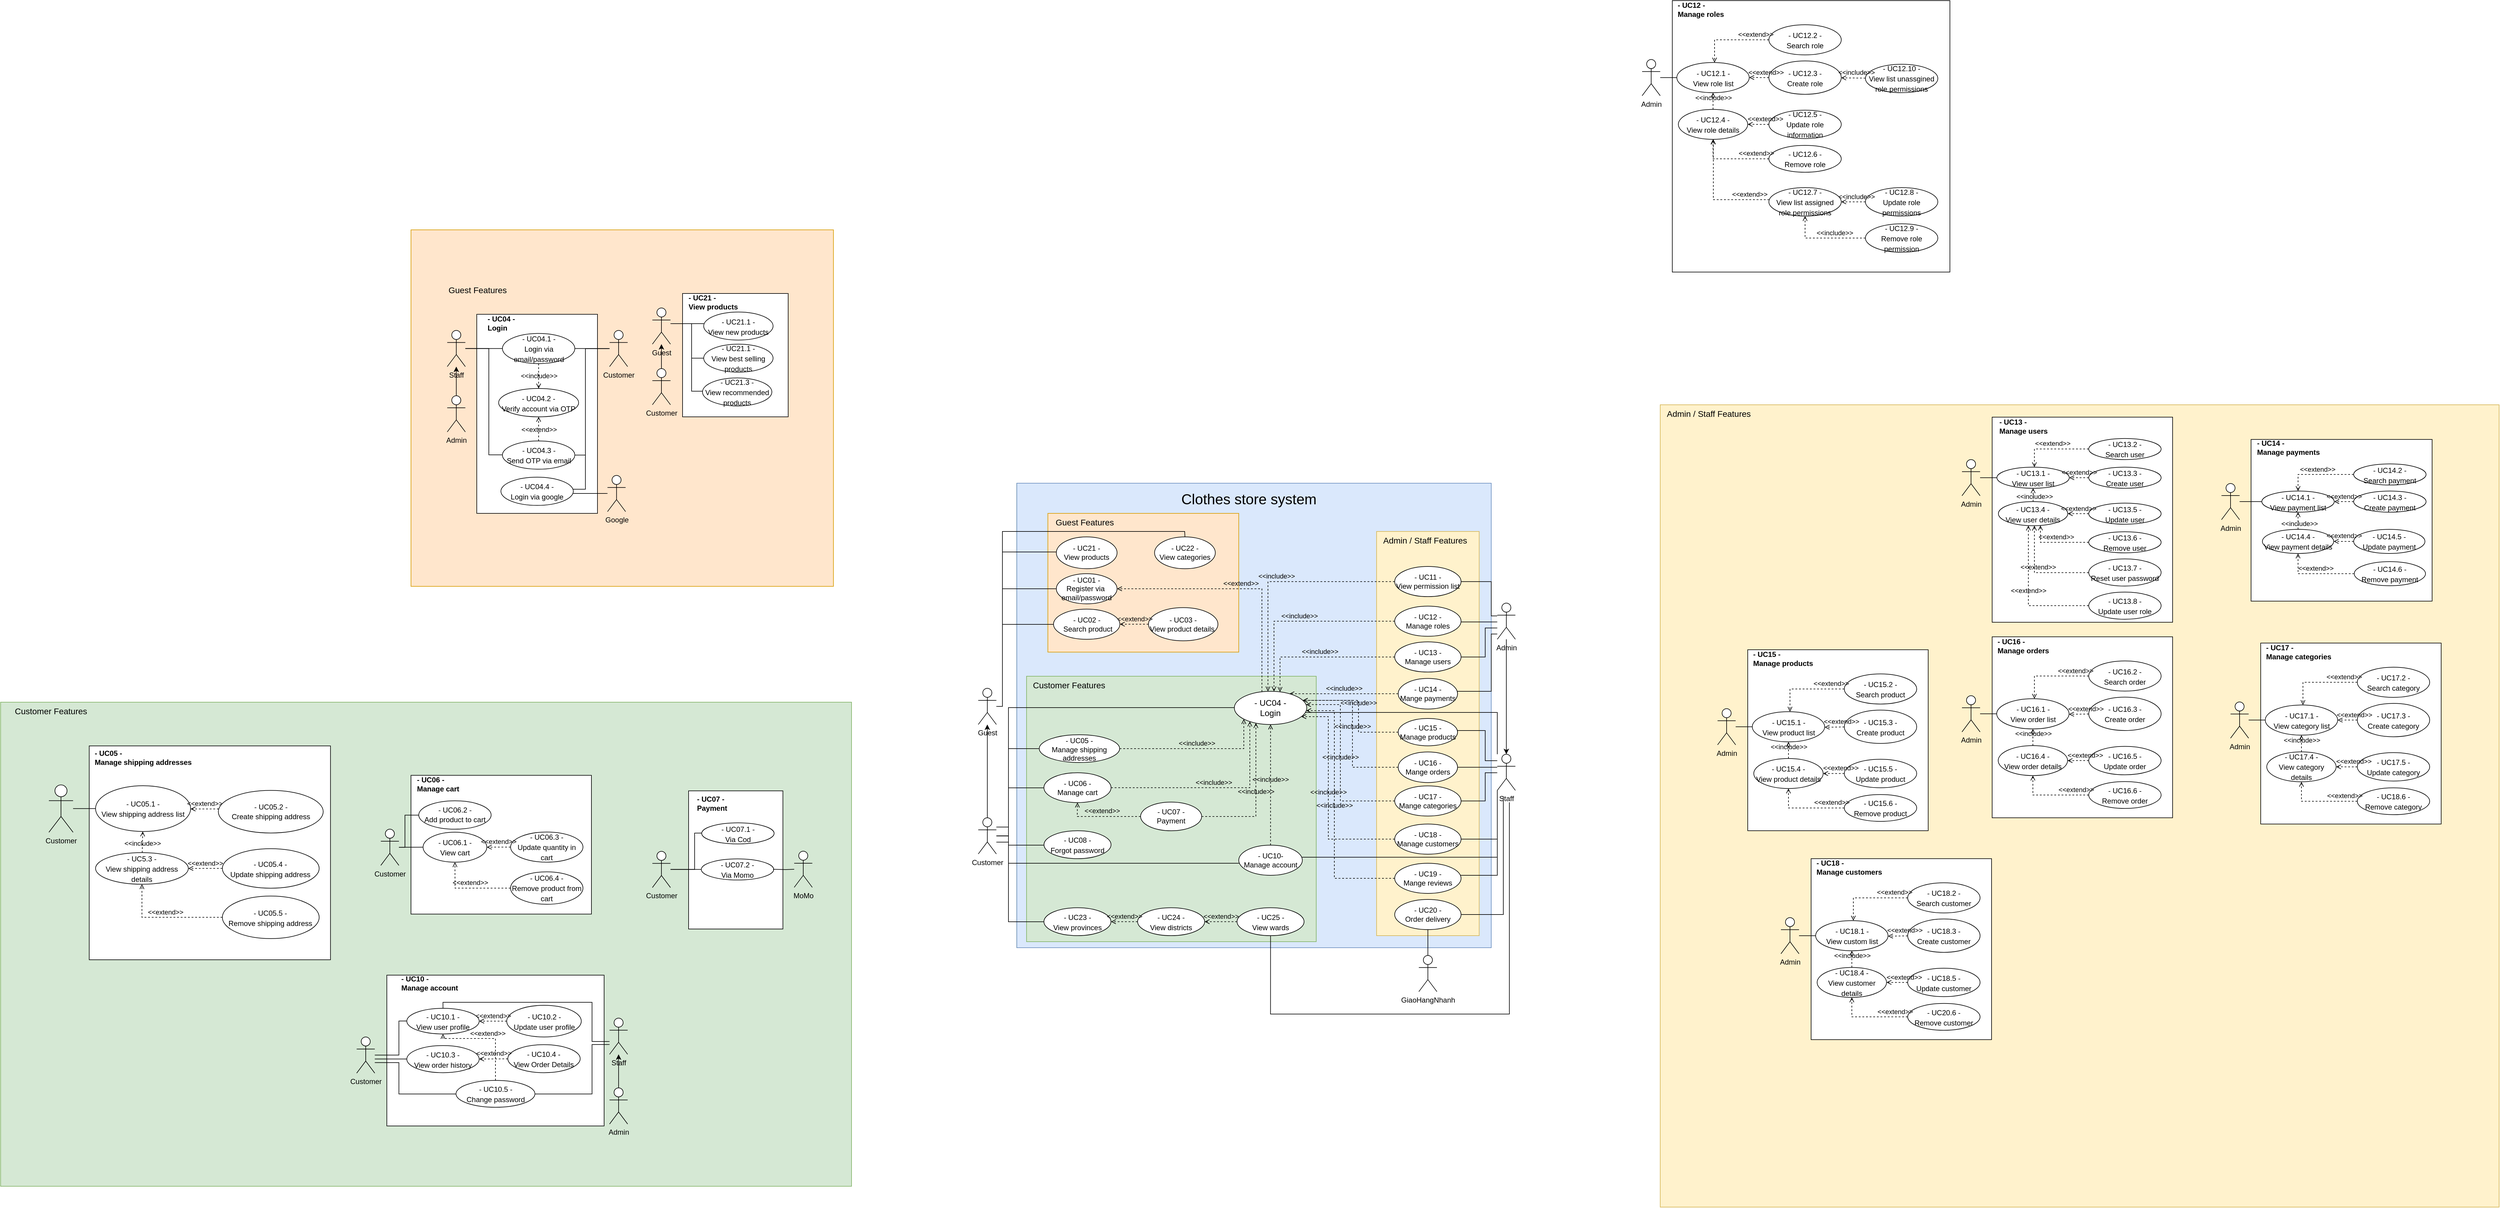 <mxfile version="21.6.1" type="device">
  <diagram name="Page-1" id="YwMtbkidK_BnslAsYr2y">
    <mxGraphModel dx="3882" dy="3462" grid="1" gridSize="10" guides="1" tooltips="1" connect="1" arrows="1" fold="1" page="1" pageScale="1" pageWidth="850" pageHeight="1100" math="0" shadow="0">
      <root>
        <mxCell id="0" />
        <mxCell id="1" parent="0" />
        <mxCell id="c60CY8b2BYIYqj-IZ3Mx-231" value="" style="group;fillColor=#fff2cc;strokeColor=#d6b656;container=0;" parent="1" vertex="1" connectable="0">
          <mxGeometry x="1180" y="-1280" width="1390" height="1330" as="geometry" />
        </mxCell>
        <mxCell id="c60CY8b2BYIYqj-IZ3Mx-45" value="" style="group;fillColor=#d5e8d4;strokeColor=#82b366;container=0;" parent="1" vertex="1" connectable="0">
          <mxGeometry x="-1570" y="-787" width="1410" height="802.5" as="geometry" />
        </mxCell>
        <mxCell id="c60CY8b2BYIYqj-IZ3Mx-2" value="" style="group;fillColor=#ffe6cc;strokeColor=#d79b00;container=0;" parent="1" vertex="1" connectable="0">
          <mxGeometry x="-890" y="-1570" width="700" height="591" as="geometry" />
        </mxCell>
        <mxCell id="qGpCfDiXatC5sz36HULD-198" value="" style="group;fillColor=#d5e8d4;strokeColor=#82b366;" parent="1" vertex="1" connectable="0">
          <mxGeometry x="113.83" y="-1150" width="786.17" height="770" as="geometry" />
        </mxCell>
        <mxCell id="qGpCfDiXatC5sz36HULD-17" value="" style="rounded=0;whiteSpace=wrap;html=1;fillColor=#dae8fc;strokeColor=#6c8ebf;align=center;" parent="qGpCfDiXatC5sz36HULD-198" vertex="1">
          <mxGeometry width="786.17" height="770" as="geometry" />
        </mxCell>
        <mxCell id="qGpCfDiXatC5sz36HULD-61" value="&lt;font style=&quot;font-size: 24px;&quot;&gt;Clothes store system&lt;/font&gt;" style="text;html=1;align=center;verticalAlign=middle;resizable=0;points=[];autosize=1;strokeColor=none;fillColor=none;" parent="qGpCfDiXatC5sz36HULD-198" vertex="1">
          <mxGeometry x="259.47" y="7.15" width="250" height="40" as="geometry" />
        </mxCell>
        <mxCell id="qGpCfDiXatC5sz36HULD-173" value="" style="group;fillColor=#fff2cc;strokeColor=#d6b656;container=0;" parent="1" vertex="1" connectable="0">
          <mxGeometry x="710" y="-1070" width="170" height="670" as="geometry" />
        </mxCell>
        <mxCell id="qGpCfDiXatC5sz36HULD-158" value="" style="group;fillColor=#d5e8d4;strokeColor=#82b366;container=0;" parent="1" vertex="1" connectable="0">
          <mxGeometry x="130" y="-830" width="480" height="440" as="geometry" />
        </mxCell>
        <mxCell id="qGpCfDiXatC5sz36HULD-117" value="" style="group;fillColor=#ffe6cc;strokeColor=#d79b00;container=0;" parent="1" vertex="1" connectable="0">
          <mxGeometry x="165.32" y="-1100" width="316.29" height="230" as="geometry" />
        </mxCell>
        <mxCell id="xUVbQE23yRbRqdbFfEz9-1" value="Guest" style="shape=umlActor;verticalLabelPosition=bottom;verticalAlign=top;html=1;outlineConnect=0;" parent="1" vertex="1">
          <mxGeometry x="50" y="-810" width="30" height="60" as="geometry" />
        </mxCell>
        <mxCell id="xUVbQE23yRbRqdbFfEz9-5" style="edgeStyle=orthogonalEdgeStyle;rounded=0;orthogonalLoop=1;jettySize=auto;html=1;exitX=0.5;exitY=0;exitDx=0;exitDy=0;exitPerimeter=0;" parent="1" source="xUVbQE23yRbRqdbFfEz9-2" target="xUVbQE23yRbRqdbFfEz9-1" edge="1">
          <mxGeometry relative="1" as="geometry" />
        </mxCell>
        <mxCell id="xUVbQE23yRbRqdbFfEz9-2" value="Customer" style="shape=umlActor;verticalLabelPosition=bottom;verticalAlign=top;html=1;outlineConnect=0;" parent="1" vertex="1">
          <mxGeometry x="50" y="-595.37" width="30" height="60" as="geometry" />
        </mxCell>
        <mxCell id="xUVbQE23yRbRqdbFfEz9-6" value="- UC02 -&lt;br style=&quot;border-color: var(--border-color);&quot;&gt;&amp;nbsp;Search product" style="ellipse;whiteSpace=wrap;html=1;" parent="1" vertex="1">
          <mxGeometry x="174.66" y="-941.26" width="110" height="50" as="geometry" />
        </mxCell>
        <mxCell id="xUVbQE23yRbRqdbFfEz9-8" value="- UC01 -&lt;br&gt;Register via&amp;nbsp; email/password" style="ellipse;whiteSpace=wrap;html=1;" parent="1" vertex="1">
          <mxGeometry x="179.31" y="-1000" width="100.69" height="50" as="geometry" />
        </mxCell>
        <mxCell id="xUVbQE23yRbRqdbFfEz9-13" value="" style="endArrow=none;html=1;rounded=0;edgeStyle=orthogonalEdgeStyle;" parent="1" source="xUVbQE23yRbRqdbFfEz9-1" target="xUVbQE23yRbRqdbFfEz9-8" edge="1">
          <mxGeometry width="50" height="50" relative="1" as="geometry">
            <mxPoint x="151.62" y="-569.44" as="sourcePoint" />
            <mxPoint x="201.62" y="-619.44" as="targetPoint" />
            <Array as="points">
              <mxPoint x="90" y="-780" />
              <mxPoint x="90" y="-975" />
            </Array>
          </mxGeometry>
        </mxCell>
        <mxCell id="xUVbQE23yRbRqdbFfEz9-14" value="" style="endArrow=none;html=1;rounded=0;edgeStyle=orthogonalEdgeStyle;" parent="1" source="xUVbQE23yRbRqdbFfEz9-1" target="xUVbQE23yRbRqdbFfEz9-6" edge="1">
          <mxGeometry width="50" height="50" relative="1" as="geometry">
            <mxPoint x="121.62" y="-549.44" as="sourcePoint" />
            <mxPoint x="244.62" y="-598.44" as="targetPoint" />
            <Array as="points">
              <mxPoint x="90" y="-780" />
              <mxPoint x="90" y="-916" />
            </Array>
          </mxGeometry>
        </mxCell>
        <mxCell id="xUVbQE23yRbRqdbFfEz9-15" value="- UC03 -&lt;br&gt;View product details&amp;nbsp;" style="ellipse;whiteSpace=wrap;html=1;" parent="1" vertex="1">
          <mxGeometry x="332.02" y="-943.76" width="115.12" height="55" as="geometry" />
        </mxCell>
        <mxCell id="xUVbQE23yRbRqdbFfEz9-18" value="" style="endArrow=none;html=1;rounded=0;edgeStyle=orthogonalEdgeStyle;" parent="1" source="xUVbQE23yRbRqdbFfEz9-2" target="xUVbQE23yRbRqdbFfEz9-10" edge="1">
          <mxGeometry width="50" height="50" relative="1" as="geometry">
            <mxPoint x="121.62" y="-679.37" as="sourcePoint" />
            <mxPoint x="235.62" y="-657.37" as="targetPoint" />
            <Array as="points">
              <mxPoint x="100" y="-580" />
              <mxPoint x="100" y="-778" />
            </Array>
          </mxGeometry>
        </mxCell>
        <mxCell id="xUVbQE23yRbRqdbFfEz9-29" value="- UC06 -&lt;br&gt;Manage cart" style="ellipse;whiteSpace=wrap;html=1;" parent="1" vertex="1">
          <mxGeometry x="158.75" y="-670" width="111.25" height="49.44" as="geometry" />
        </mxCell>
        <mxCell id="6-XDYASc8sHX-gZ-TFjQ-84" value="&amp;lt;&amp;lt;include&amp;gt;&amp;gt;" style="html=1;verticalAlign=bottom;labelBackgroundColor=none;endArrow=open;endFill=0;dashed=1;rounded=0;edgeStyle=orthogonalEdgeStyle;" parent="1" source="qGpCfDiXatC5sz36HULD-118" target="xUVbQE23yRbRqdbFfEz9-10" edge="1">
          <mxGeometry width="160" relative="1" as="geometry">
            <mxPoint x="265.62" y="-644.87" as="sourcePoint" />
            <mxPoint x="340" y="-582.93" as="targetPoint" />
            <Array as="points">
              <mxPoint x="535" y="-770" />
            </Array>
          </mxGeometry>
        </mxCell>
        <mxCell id="dz40KRiduw3qvRSbL0co-1" value="&amp;lt;&amp;lt;extend&amp;gt;&amp;gt;" style="html=1;verticalAlign=bottom;labelBackgroundColor=none;endArrow=open;endFill=0;dashed=1;rounded=0;" parent="1" source="xUVbQE23yRbRqdbFfEz9-15" target="xUVbQE23yRbRqdbFfEz9-6" edge="1">
          <mxGeometry width="160" relative="1" as="geometry">
            <mxPoint x="-21.46" y="-688.47" as="sourcePoint" />
            <mxPoint x="320" y="-900" as="targetPoint" />
          </mxGeometry>
        </mxCell>
        <mxCell id="dz40KRiduw3qvRSbL0co-2" value="- UC07 -&lt;br&gt;Payment" style="ellipse;whiteSpace=wrap;html=1;" parent="1" vertex="1">
          <mxGeometry x="318.96" y="-621.35" width="101.19" height="47.5" as="geometry" />
        </mxCell>
        <mxCell id="dz40KRiduw3qvRSbL0co-3" value="&amp;lt;&amp;lt;extend&amp;gt;&amp;gt;" style="html=1;verticalAlign=bottom;labelBackgroundColor=none;endArrow=open;endFill=0;dashed=1;rounded=0;edgeStyle=orthogonalEdgeStyle;" parent="1" source="dz40KRiduw3qvRSbL0co-2" target="xUVbQE23yRbRqdbFfEz9-29" edge="1">
          <mxGeometry width="160" relative="1" as="geometry">
            <mxPoint x="315.25" y="-547.16" as="sourcePoint" />
            <mxPoint x="300" y="-540" as="targetPoint" />
            <Array as="points">
              <mxPoint x="214" y="-597" />
            </Array>
          </mxGeometry>
        </mxCell>
        <mxCell id="qGpCfDiXatC5sz36HULD-89" value="" style="endArrow=none;html=1;rounded=0;edgeStyle=orthogonalEdgeStyle;" parent="1" source="xUVbQE23yRbRqdbFfEz9-2" target="qGpCfDiXatC5sz36HULD-95" edge="1">
          <mxGeometry width="50" height="50" relative="1" as="geometry">
            <mxPoint x="101" y="-550" as="sourcePoint" />
            <mxPoint x="164.642" y="-440" as="targetPoint" />
            <Array as="points">
              <mxPoint x="100" y="-580" />
              <mxPoint x="100" y="-710" />
            </Array>
          </mxGeometry>
        </mxCell>
        <mxCell id="qGpCfDiXatC5sz36HULD-94" value="" style="endArrow=none;html=1;rounded=0;edgeStyle=orthogonalEdgeStyle;" parent="1" source="xUVbQE23yRbRqdbFfEz9-2" target="qGpCfDiXatC5sz36HULD-118" edge="1">
          <mxGeometry width="50" height="50" relative="1" as="geometry">
            <mxPoint x="101" y="-540" as="sourcePoint" />
            <mxPoint x="175" y="-430" as="targetPoint" />
            <Array as="points">
              <mxPoint x="100" y="-565" />
              <mxPoint x="100" y="-520" />
            </Array>
          </mxGeometry>
        </mxCell>
        <mxCell id="qGpCfDiXatC5sz36HULD-95" value="&lt;font style=&quot;font-size: 12px;&quot;&gt;- UC05 -&lt;br&gt;&lt;/font&gt;&lt;div style=&quot;font-size: 12px;&quot;&gt;&lt;font style=&quot;font-size: 12px;&quot;&gt;Manage shipping addresses&lt;/font&gt;&lt;br&gt;&lt;/div&gt;" style="ellipse;whiteSpace=wrap;html=1;fontSize=14;" parent="1" vertex="1">
          <mxGeometry x="151.02" y="-733.06" width="133.23" height="46.12" as="geometry" />
        </mxCell>
        <mxCell id="qGpCfDiXatC5sz36HULD-98" value="&amp;lt;&amp;lt;include&amp;gt;&amp;gt;" style="html=1;verticalAlign=bottom;labelBackgroundColor=none;endArrow=open;endFill=0;dashed=1;rounded=0;edgeStyle=orthogonalEdgeStyle;" parent="1" source="qGpCfDiXatC5sz36HULD-95" target="xUVbQE23yRbRqdbFfEz9-10" edge="1">
          <mxGeometry width="160" relative="1" as="geometry">
            <mxPoint x="380" y="-447.62" as="sourcePoint" />
            <mxPoint x="380" y="-514.62" as="targetPoint" />
            <Array as="points">
              <mxPoint x="490" y="-710" />
            </Array>
          </mxGeometry>
        </mxCell>
        <mxCell id="qGpCfDiXatC5sz36HULD-109" value="" style="endArrow=none;html=1;rounded=0;edgeStyle=orthogonalEdgeStyle;" parent="1" source="xUVbQE23yRbRqdbFfEz9-2" target="xUVbQE23yRbRqdbFfEz9-29" edge="1">
          <mxGeometry width="50" height="50" relative="1" as="geometry">
            <mxPoint x="80" y="-550" as="sourcePoint" />
            <mxPoint x="174" y="-503" as="targetPoint" />
            <Array as="points">
              <mxPoint x="100" y="-565" />
              <mxPoint x="100" y="-645" />
            </Array>
          </mxGeometry>
        </mxCell>
        <mxCell id="qGpCfDiXatC5sz36HULD-110" value="&amp;lt;&amp;lt;include&amp;gt;&amp;gt;" style="html=1;verticalAlign=bottom;labelBackgroundColor=none;endArrow=open;endFill=0;dashed=1;rounded=0;edgeStyle=orthogonalEdgeStyle;" parent="1" source="xUVbQE23yRbRqdbFfEz9-29" target="xUVbQE23yRbRqdbFfEz9-10" edge="1">
          <mxGeometry width="160" relative="1" as="geometry">
            <mxPoint x="304" y="-626" as="sourcePoint" />
            <mxPoint x="340" y="-626" as="targetPoint" />
            <Array as="points">
              <mxPoint x="500" y="-645" />
            </Array>
          </mxGeometry>
        </mxCell>
        <mxCell id="qGpCfDiXatC5sz36HULD-111" value="&amp;lt;&amp;lt;include&amp;gt;&amp;gt;" style="html=1;verticalAlign=bottom;labelBackgroundColor=none;endArrow=open;endFill=0;dashed=1;rounded=0;edgeStyle=orthogonalEdgeStyle;" parent="1" source="dz40KRiduw3qvRSbL0co-2" target="xUVbQE23yRbRqdbFfEz9-10" edge="1">
          <mxGeometry width="160" relative="1" as="geometry">
            <mxPoint x="410.003" y="-593.619" as="sourcePoint" />
            <mxPoint x="411.535" y="-667.111" as="targetPoint" />
            <Array as="points">
              <mxPoint x="510" y="-597" />
            </Array>
          </mxGeometry>
        </mxCell>
        <mxCell id="qGpCfDiXatC5sz36HULD-170" value="Admin" style="shape=umlActor;verticalLabelPosition=bottom;verticalAlign=top;html=1;outlineConnect=0;" parent="1" vertex="1">
          <mxGeometry x="910" y="-951.26" width="30" height="60" as="geometry" />
        </mxCell>
        <mxCell id="qGpCfDiXatC5sz36HULD-171" value="Staff" style="shape=umlActor;verticalLabelPosition=bottom;verticalAlign=top;html=1;outlineConnect=0;" parent="1" vertex="1">
          <mxGeometry x="910" y="-700.75" width="30" height="60" as="geometry" />
        </mxCell>
        <mxCell id="qGpCfDiXatC5sz36HULD-172" style="edgeStyle=orthogonalEdgeStyle;rounded=0;orthogonalLoop=1;jettySize=auto;html=1;" parent="1" source="qGpCfDiXatC5sz36HULD-170" target="qGpCfDiXatC5sz36HULD-171" edge="1">
          <mxGeometry relative="1" as="geometry">
            <mxPoint x="920" y="-556.26" as="sourcePoint" />
            <mxPoint x="920" y="-716.26" as="targetPoint" />
          </mxGeometry>
        </mxCell>
        <mxCell id="qGpCfDiXatC5sz36HULD-177" value="" style="endArrow=none;html=1;rounded=0;edgeStyle=orthogonalEdgeStyle;" parent="1" source="qGpCfDiXatC5sz36HULD-162" target="qGpCfDiXatC5sz36HULD-170" edge="1">
          <mxGeometry width="50" height="50" relative="1" as="geometry">
            <mxPoint x="840" y="-987.18" as="sourcePoint" />
            <mxPoint x="935" y="-987.18" as="targetPoint" />
            <Array as="points">
              <mxPoint x="900" y="-987" />
              <mxPoint x="900" y="-930" />
            </Array>
          </mxGeometry>
        </mxCell>
        <mxCell id="qGpCfDiXatC5sz36HULD-178" value="" style="endArrow=none;html=1;rounded=0;edgeStyle=orthogonalEdgeStyle;" parent="1" source="qGpCfDiXatC5sz36HULD-160" target="qGpCfDiXatC5sz36HULD-170" edge="1">
          <mxGeometry width="50" height="50" relative="1" as="geometry">
            <mxPoint x="850" y="-977" as="sourcePoint" />
            <mxPoint x="920" y="-911" as="targetPoint" />
            <Array as="points">
              <mxPoint x="900" y="-920" />
              <mxPoint x="900" y="-920" />
            </Array>
          </mxGeometry>
        </mxCell>
        <mxCell id="qGpCfDiXatC5sz36HULD-179" value="" style="endArrow=none;html=1;rounded=0;edgeStyle=orthogonalEdgeStyle;" parent="1" source="qGpCfDiXatC5sz36HULD-161" target="qGpCfDiXatC5sz36HULD-170" edge="1">
          <mxGeometry width="50" height="50" relative="1" as="geometry">
            <mxPoint x="850" y="-909" as="sourcePoint" />
            <mxPoint x="920" y="-901" as="targetPoint" />
            <Array as="points">
              <mxPoint x="890" y="-862" />
              <mxPoint x="890" y="-910" />
            </Array>
          </mxGeometry>
        </mxCell>
        <mxCell id="qGpCfDiXatC5sz36HULD-180" value="" style="endArrow=none;html=1;rounded=0;edgeStyle=orthogonalEdgeStyle;" parent="1" source="qGpCfDiXatC5sz36HULD-168" target="qGpCfDiXatC5sz36HULD-170" edge="1">
          <mxGeometry width="50" height="50" relative="1" as="geometry">
            <mxPoint x="850" y="-852" as="sourcePoint" />
            <mxPoint x="920" y="-891" as="targetPoint" />
            <Array as="points">
              <mxPoint x="900" y="-805" />
              <mxPoint x="900" y="-900" />
            </Array>
          </mxGeometry>
        </mxCell>
        <mxCell id="qGpCfDiXatC5sz36HULD-181" value="" style="endArrow=none;html=1;rounded=0;edgeStyle=orthogonalEdgeStyle;" parent="1" source="qGpCfDiXatC5sz36HULD-163" target="qGpCfDiXatC5sz36HULD-171" edge="1">
          <mxGeometry width="50" height="50" relative="1" as="geometry">
            <mxPoint x="850" y="-715" as="sourcePoint" />
            <mxPoint x="920" y="-810" as="targetPoint" />
            <Array as="points">
              <mxPoint x="890" y="-740" />
              <mxPoint x="890" y="-690" />
            </Array>
          </mxGeometry>
        </mxCell>
        <mxCell id="qGpCfDiXatC5sz36HULD-182" value="" style="endArrow=none;html=1;rounded=0;edgeStyle=orthogonalEdgeStyle;" parent="1" source="qGpCfDiXatC5sz36HULD-166" target="qGpCfDiXatC5sz36HULD-171" edge="1">
          <mxGeometry width="50" height="50" relative="1" as="geometry">
            <mxPoint x="810" y="-675.75" as="sourcePoint" />
            <mxPoint x="945" y="-660" as="targetPoint" />
            <Array as="points">
              <mxPoint x="850" y="-680" />
              <mxPoint x="850" y="-680" />
            </Array>
          </mxGeometry>
        </mxCell>
        <mxCell id="qGpCfDiXatC5sz36HULD-183" value="" style="endArrow=none;html=1;rounded=0;edgeStyle=orthogonalEdgeStyle;" parent="1" source="qGpCfDiXatC5sz36HULD-164" target="qGpCfDiXatC5sz36HULD-171" edge="1">
          <mxGeometry width="50" height="50" relative="1" as="geometry">
            <mxPoint x="842.639" y="-630" as="sourcePoint" />
            <mxPoint x="920" y="-661" as="targetPoint" />
            <Array as="points">
              <mxPoint x="890" y="-623" />
              <mxPoint x="890" y="-670" />
            </Array>
          </mxGeometry>
        </mxCell>
        <mxCell id="qGpCfDiXatC5sz36HULD-185" value="" style="endArrow=none;html=1;rounded=0;edgeStyle=orthogonalEdgeStyle;" parent="1" source="qGpCfDiXatC5sz36HULD-167" target="qGpCfDiXatC5sz36HULD-171" edge="1">
          <mxGeometry width="50" height="50" relative="1" as="geometry">
            <mxPoint x="842" y="-560" as="sourcePoint" />
            <mxPoint x="920" y="-650" as="targetPoint" />
            <Array as="points">
              <mxPoint x="910" y="-500" />
            </Array>
          </mxGeometry>
        </mxCell>
        <mxCell id="qGpCfDiXatC5sz36HULD-186" value="" style="endArrow=none;html=1;rounded=0;edgeStyle=orthogonalEdgeStyle;" parent="1" source="qGpCfDiXatC5sz36HULD-169" target="qGpCfDiXatC5sz36HULD-171" edge="1">
          <mxGeometry width="50" height="50" relative="1" as="geometry">
            <mxPoint x="850" y="-490" as="sourcePoint" />
            <mxPoint x="920" y="-631" as="targetPoint" />
            <Array as="points">
              <mxPoint x="910" y="-560" />
            </Array>
          </mxGeometry>
        </mxCell>
        <mxCell id="qGpCfDiXatC5sz36HULD-187" value="&amp;lt;&amp;lt;include&amp;gt;&amp;gt;" style="html=1;verticalAlign=bottom;labelBackgroundColor=none;endArrow=open;endFill=0;dashed=1;rounded=0;edgeStyle=orthogonalEdgeStyle;" parent="1" source="qGpCfDiXatC5sz36HULD-162" target="xUVbQE23yRbRqdbFfEz9-10" edge="1">
          <mxGeometry width="160" relative="1" as="geometry">
            <mxPoint x="580" y="-689" as="sourcePoint" />
            <mxPoint x="580" y="-850" as="targetPoint" />
            <Array as="points">
              <mxPoint x="530" y="-987" />
            </Array>
          </mxGeometry>
        </mxCell>
        <mxCell id="qGpCfDiXatC5sz36HULD-188" value="&amp;lt;&amp;lt;include&amp;gt;&amp;gt;" style="html=1;verticalAlign=bottom;labelBackgroundColor=none;endArrow=open;endFill=0;dashed=1;rounded=0;edgeStyle=orthogonalEdgeStyle;" parent="1" source="qGpCfDiXatC5sz36HULD-160" target="xUVbQE23yRbRqdbFfEz9-10" edge="1">
          <mxGeometry width="160" relative="1" as="geometry">
            <mxPoint x="750" y="-977" as="sourcePoint" />
            <mxPoint x="449" y="-790" as="targetPoint" />
            <Array as="points">
              <mxPoint x="540" y="-921" />
            </Array>
          </mxGeometry>
        </mxCell>
        <mxCell id="qGpCfDiXatC5sz36HULD-189" value="&amp;lt;&amp;lt;include&amp;gt;&amp;gt;" style="html=1;verticalAlign=bottom;labelBackgroundColor=none;endArrow=open;endFill=0;dashed=1;rounded=0;edgeStyle=orthogonalEdgeStyle;" parent="1" source="qGpCfDiXatC5sz36HULD-161" target="xUVbQE23yRbRqdbFfEz9-10" edge="1">
          <mxGeometry width="160" relative="1" as="geometry">
            <mxPoint x="750" y="-911" as="sourcePoint" />
            <mxPoint x="460" y="-780" as="targetPoint" />
            <Array as="points">
              <mxPoint x="550" y="-862" />
            </Array>
          </mxGeometry>
        </mxCell>
        <mxCell id="qGpCfDiXatC5sz36HULD-190" value="&amp;lt;&amp;lt;include&amp;gt;&amp;gt;" style="html=1;verticalAlign=bottom;labelBackgroundColor=none;endArrow=open;endFill=0;dashed=1;rounded=0;edgeStyle=orthogonalEdgeStyle;" parent="1" source="qGpCfDiXatC5sz36HULD-168" target="xUVbQE23yRbRqdbFfEz9-10" edge="1">
          <mxGeometry width="160" relative="1" as="geometry">
            <mxPoint x="750" y="-852" as="sourcePoint" />
            <mxPoint x="462" y="-770" as="targetPoint" />
            <Array as="points">
              <mxPoint x="490" y="-800" />
              <mxPoint x="490" y="-800" />
            </Array>
          </mxGeometry>
        </mxCell>
        <mxCell id="qGpCfDiXatC5sz36HULD-191" value="&amp;lt;&amp;lt;include&amp;gt;&amp;gt;" style="html=1;verticalAlign=bottom;labelBackgroundColor=none;endArrow=open;endFill=0;dashed=1;rounded=0;edgeStyle=orthogonalEdgeStyle;" parent="1" source="qGpCfDiXatC5sz36HULD-163" target="xUVbQE23yRbRqdbFfEz9-10" edge="1">
          <mxGeometry width="160" relative="1" as="geometry">
            <mxPoint x="756" y="-790" as="sourcePoint" />
            <mxPoint x="455" y="-760" as="targetPoint" />
            <Array as="points">
              <mxPoint x="680" y="-737" />
              <mxPoint x="680" y="-790" />
            </Array>
          </mxGeometry>
        </mxCell>
        <mxCell id="qGpCfDiXatC5sz36HULD-192" value="&amp;lt;&amp;lt;include&amp;gt;&amp;gt;" style="html=1;verticalAlign=bottom;labelBackgroundColor=none;endArrow=open;endFill=0;dashed=1;rounded=0;edgeStyle=orthogonalEdgeStyle;" parent="1" source="qGpCfDiXatC5sz36HULD-166" target="xUVbQE23yRbRqdbFfEz9-10" edge="1">
          <mxGeometry width="160" relative="1" as="geometry">
            <mxPoint x="756" y="-727" as="sourcePoint" />
            <mxPoint x="430" y="-749" as="targetPoint" />
            <Array as="points">
              <mxPoint x="670" y="-679" />
              <mxPoint x="670" y="-790" />
            </Array>
          </mxGeometry>
        </mxCell>
        <mxCell id="qGpCfDiXatC5sz36HULD-195" value="&amp;lt;&amp;lt;include&amp;gt;&amp;gt;" style="html=1;verticalAlign=bottom;labelBackgroundColor=none;endArrow=open;endFill=0;dashed=1;rounded=0;edgeStyle=orthogonalEdgeStyle;" parent="1" source="qGpCfDiXatC5sz36HULD-164" target="xUVbQE23yRbRqdbFfEz9-10" edge="1">
          <mxGeometry width="160" relative="1" as="geometry">
            <mxPoint x="795" y="-582" as="sourcePoint" />
            <mxPoint x="452" y="-783" as="targetPoint" />
            <Array as="points">
              <mxPoint x="650" y="-623" />
              <mxPoint x="650" y="-783" />
            </Array>
          </mxGeometry>
        </mxCell>
        <mxCell id="qGpCfDiXatC5sz36HULD-196" value="&amp;lt;&amp;lt;include&amp;gt;&amp;gt;" style="html=1;verticalAlign=bottom;labelBackgroundColor=none;endArrow=open;endFill=0;dashed=1;rounded=0;edgeStyle=orthogonalEdgeStyle;" parent="1" source="qGpCfDiXatC5sz36HULD-167" target="xUVbQE23yRbRqdbFfEz9-10" edge="1">
          <mxGeometry width="160" relative="1" as="geometry">
            <mxPoint x="750" y="-550" as="sourcePoint" />
            <mxPoint x="462" y="-773" as="targetPoint" />
            <Array as="points">
              <mxPoint x="640" y="-495" />
              <mxPoint x="640" y="-773" />
            </Array>
          </mxGeometry>
        </mxCell>
        <mxCell id="qGpCfDiXatC5sz36HULD-197" value="&amp;lt;&amp;lt;include&amp;gt;&amp;gt;" style="html=1;verticalAlign=bottom;labelBackgroundColor=none;endArrow=open;endFill=0;dashed=1;rounded=0;edgeStyle=orthogonalEdgeStyle;" parent="1" source="qGpCfDiXatC5sz36HULD-169" target="xUVbQE23yRbRqdbFfEz9-10" edge="1">
          <mxGeometry width="160" relative="1" as="geometry">
            <mxPoint x="750" y="-485" as="sourcePoint" />
            <mxPoint x="458" y="-763" as="targetPoint" />
            <Array as="points">
              <mxPoint x="630" y="-560" />
              <mxPoint x="630" y="-763" />
            </Array>
          </mxGeometry>
        </mxCell>
        <mxCell id="qGpCfDiXatC5sz36HULD-465" value="" style="endArrow=none;html=1;rounded=0;edgeStyle=orthogonalEdgeStyle;" parent="1" source="xUVbQE23yRbRqdbFfEz9-10" target="qGpCfDiXatC5sz36HULD-171" edge="1">
          <mxGeometry width="50" height="50" relative="1" as="geometry">
            <mxPoint x="859" y="-430" as="sourcePoint" />
            <mxPoint x="935" y="-631" as="targetPoint" />
            <Array as="points">
              <mxPoint x="910" y="-770" />
            </Array>
          </mxGeometry>
        </mxCell>
        <mxCell id="c60CY8b2BYIYqj-IZ3Mx-7" value="" style="endArrow=none;html=1;rounded=0;edgeStyle=orthogonalEdgeStyle;" parent="1" source="xUVbQE23yRbRqdbFfEz9-1" target="c60CY8b2BYIYqj-IZ3Mx-6" edge="1">
          <mxGeometry width="50" height="50" relative="1" as="geometry">
            <mxPoint x="80" y="-810" as="sourcePoint" />
            <mxPoint x="189" y="-965" as="targetPoint" />
            <Array as="points">
              <mxPoint x="90" y="-780" />
              <mxPoint x="90" y="-1036" />
            </Array>
          </mxGeometry>
        </mxCell>
        <mxCell id="c60CY8b2BYIYqj-IZ3Mx-9" value="" style="endArrow=none;html=1;rounded=0;edgeStyle=orthogonalEdgeStyle;" parent="1" source="xUVbQE23yRbRqdbFfEz9-1" target="c60CY8b2BYIYqj-IZ3Mx-8" edge="1">
          <mxGeometry width="50" height="50" relative="1" as="geometry">
            <mxPoint x="90" y="-770" as="sourcePoint" />
            <mxPoint x="189" y="-965" as="targetPoint" />
            <Array as="points">
              <mxPoint x="90" y="-780" />
              <mxPoint x="90" y="-1070" />
              <mxPoint x="392" y="-1070" />
            </Array>
          </mxGeometry>
        </mxCell>
        <mxCell id="c60CY8b2BYIYqj-IZ3Mx-3" value="&lt;font style=&quot;font-size: 14px;&quot;&gt;Guest Features&lt;/font&gt;" style="text;html=1;align=center;verticalAlign=middle;resizable=0;points=[];autosize=1;strokeColor=none;fillColor=none;" parent="1" vertex="1">
          <mxGeometry x="-840" y="-1485.5" width="120" height="30" as="geometry" />
        </mxCell>
        <mxCell id="c60CY8b2BYIYqj-IZ3Mx-17" value="&amp;lt;&amp;lt;extend&amp;gt;&amp;gt;" style="html=1;verticalAlign=bottom;labelBackgroundColor=none;endArrow=open;endFill=0;dashed=1;rounded=0;edgeStyle=orthogonalEdgeStyle;" parent="1" source="xUVbQE23yRbRqdbFfEz9-10" target="xUVbQE23yRbRqdbFfEz9-8" edge="1">
          <mxGeometry width="160" relative="1" as="geometry">
            <mxPoint x="345" y="-837" as="sourcePoint" />
            <mxPoint x="296" y="-837" as="targetPoint" />
            <Array as="points">
              <mxPoint x="520" y="-975" />
            </Array>
          </mxGeometry>
        </mxCell>
        <mxCell id="c60CY8b2BYIYqj-IZ3Mx-84" value="" style="group" parent="1" vertex="1" connectable="0">
          <mxGeometry x="-490" y="-640" width="265" height="229.01" as="geometry" />
        </mxCell>
        <mxCell id="qGpCfDiXatC5sz36HULD-451" value="" style="group" parent="c60CY8b2BYIYqj-IZ3Mx-84" vertex="1" connectable="0">
          <mxGeometry width="219.0" height="229.01" as="geometry" />
        </mxCell>
        <mxCell id="6-XDYASc8sHX-gZ-TFjQ-30" value="" style="whiteSpace=wrap;html=1;" parent="qGpCfDiXatC5sz36HULD-451" vertex="1">
          <mxGeometry x="60" width="156.27" height="229.01" as="geometry" />
        </mxCell>
        <mxCell id="6-XDYASc8sHX-gZ-TFjQ-33" value="- UC07 -&lt;br&gt;Payment" style="text;html=1;strokeColor=none;fillColor=none;align=left;verticalAlign=middle;whiteSpace=wrap;rounded=0;fontStyle=1" parent="qGpCfDiXatC5sz36HULD-451" vertex="1">
          <mxGeometry x="72.23" y="6.25" width="137.77" height="30" as="geometry" />
        </mxCell>
        <mxCell id="6-XDYASc8sHX-gZ-TFjQ-34" value="&lt;font style=&quot;font-size: 12px;&quot;&gt;- UC07.1 -&lt;br&gt;Via Cod&lt;/font&gt;" style="ellipse;whiteSpace=wrap;html=1;fontSize=14;" parent="qGpCfDiXatC5sz36HULD-451" vertex="1">
          <mxGeometry x="81.71" y="53" width="120" height="35" as="geometry" />
        </mxCell>
        <mxCell id="6-XDYASc8sHX-gZ-TFjQ-35" value="Customer" style="shape=umlActor;verticalLabelPosition=bottom;verticalAlign=top;html=1;" parent="qGpCfDiXatC5sz36HULD-451" vertex="1">
          <mxGeometry y="100.31" width="30" height="60" as="geometry" />
        </mxCell>
        <mxCell id="6-XDYASc8sHX-gZ-TFjQ-32" value="" style="rounded=0;orthogonalLoop=1;jettySize=auto;html=1;fontSize=14;endArrow=none;edgeStyle=orthogonalEdgeStyle;" parent="qGpCfDiXatC5sz36HULD-451" source="6-XDYASc8sHX-gZ-TFjQ-35" target="6-XDYASc8sHX-gZ-TFjQ-34" edge="1">
          <mxGeometry relative="1" as="geometry">
            <mxPoint x="4.39" y="-51.25" as="sourcePoint" />
            <mxPoint x="104.39" y="-31.25" as="targetPoint" />
            <Array as="points">
              <mxPoint x="70" y="130" />
              <mxPoint x="70" y="70" />
            </Array>
          </mxGeometry>
        </mxCell>
        <mxCell id="6-XDYASc8sHX-gZ-TFjQ-37" value="&lt;span style=&quot;font-size: 12px;&quot;&gt;- UC07.2 -&lt;/span&gt;&lt;br style=&quot;font-size: 12px;&quot;&gt;&lt;span style=&quot;font-size: 12px;&quot;&gt;Via Momo&lt;/span&gt;" style="ellipse;whiteSpace=wrap;html=1;fontSize=14;" parent="qGpCfDiXatC5sz36HULD-451" vertex="1">
          <mxGeometry x="81.04" y="112.81" width="120" height="35" as="geometry" />
        </mxCell>
        <mxCell id="6-XDYASc8sHX-gZ-TFjQ-38" value="" style="rounded=0;orthogonalLoop=1;jettySize=auto;html=1;fontSize=14;endArrow=none;edgeStyle=orthogonalEdgeStyle;" parent="qGpCfDiXatC5sz36HULD-451" source="6-XDYASc8sHX-gZ-TFjQ-35" target="6-XDYASc8sHX-gZ-TFjQ-37" edge="1">
          <mxGeometry relative="1" as="geometry">
            <mxPoint x="39" y="102" as="sourcePoint" />
            <mxPoint x="105" y="90" as="targetPoint" />
          </mxGeometry>
        </mxCell>
        <mxCell id="c60CY8b2BYIYqj-IZ3Mx-81" value="" style="rounded=0;orthogonalLoop=1;jettySize=auto;html=1;fontSize=14;endArrow=none;edgeStyle=orthogonalEdgeStyle;" parent="c60CY8b2BYIYqj-IZ3Mx-84" target="c60CY8b2BYIYqj-IZ3Mx-83" edge="1">
          <mxGeometry relative="1" as="geometry">
            <mxPoint x="200" y="130" as="sourcePoint" />
            <mxPoint x="251" y="130" as="targetPoint" />
          </mxGeometry>
        </mxCell>
        <mxCell id="c60CY8b2BYIYqj-IZ3Mx-83" value="MoMo" style="shape=umlActor;verticalLabelPosition=bottom;verticalAlign=top;html=1;outlineConnect=0;" parent="c60CY8b2BYIYqj-IZ3Mx-84" vertex="1">
          <mxGeometry x="235" y="100.0" width="30" height="60" as="geometry" />
        </mxCell>
        <mxCell id="c60CY8b2BYIYqj-IZ3Mx-87" value="" style="group" parent="1" vertex="1" connectable="0">
          <mxGeometry x="-980" y="-334.5" width="449.01" height="300" as="geometry" />
        </mxCell>
        <mxCell id="qGpCfDiXatC5sz36HULD-136" value="" style="whiteSpace=wrap;html=1;" parent="c60CY8b2BYIYqj-IZ3Mx-87" vertex="1">
          <mxGeometry x="50" width="360" height="250" as="geometry" />
        </mxCell>
        <mxCell id="qGpCfDiXatC5sz36HULD-142" value="- UC10 -&lt;br&gt;Manage account" style="text;html=1;strokeColor=none;fillColor=none;align=left;verticalAlign=middle;whiteSpace=wrap;rounded=0;fontStyle=1" parent="c60CY8b2BYIYqj-IZ3Mx-87" vertex="1">
          <mxGeometry x="71.82" width="169.952" height="27.631" as="geometry" />
        </mxCell>
        <mxCell id="qGpCfDiXatC5sz36HULD-155" value="&lt;span style=&quot;font-size: 12px;&quot;&gt;- UC10.5 -&lt;/span&gt;&lt;br&gt;&lt;div&gt;&lt;span style=&quot;font-size: 12px;&quot;&gt;Change password&lt;/span&gt;&lt;/div&gt;" style="ellipse;whiteSpace=wrap;html=1;fontSize=14;" parent="c60CY8b2BYIYqj-IZ3Mx-87" vertex="1">
          <mxGeometry x="164.545" y="174.5" width="130.909" height="44.55" as="geometry" />
        </mxCell>
        <mxCell id="qGpCfDiXatC5sz36HULD-84" value="&lt;font style=&quot;font-size: 12px;&quot;&gt;- UC10.2 -&lt;br&gt;Update user profile&lt;/font&gt;" style="ellipse;whiteSpace=wrap;html=1;fontSize=14;" parent="c60CY8b2BYIYqj-IZ3Mx-87" vertex="1">
          <mxGeometry x="248.59" y="50.03" width="123.63" height="52.44" as="geometry" />
        </mxCell>
        <mxCell id="qGpCfDiXatC5sz36HULD-86" value="&lt;font style=&quot;font-size: 12px;&quot;&gt;- UC10.1 -&lt;br&gt;View user profile&lt;/font&gt;" style="ellipse;whiteSpace=wrap;html=1;fontSize=14;" parent="c60CY8b2BYIYqj-IZ3Mx-87" vertex="1">
          <mxGeometry x="83.06" y="55.0" width="120" height="42.5" as="geometry" />
        </mxCell>
        <mxCell id="qGpCfDiXatC5sz36HULD-100" value="&lt;span style=&quot;font-size: 12px;&quot;&gt;- UC10.4 -&lt;/span&gt;&lt;br&gt;&lt;div&gt;&lt;span style=&quot;font-size: 12px;&quot;&gt;View Order Details&lt;/span&gt;&lt;/div&gt;" style="ellipse;whiteSpace=wrap;html=1;fontSize=14;" parent="c60CY8b2BYIYqj-IZ3Mx-87" vertex="1">
          <mxGeometry x="250.41" y="115.2" width="120" height="46.51" as="geometry" />
        </mxCell>
        <mxCell id="qGpCfDiXatC5sz36HULD-101" value="&lt;font style=&quot;font-size: 12px;&quot;&gt;- UC10.3 -&lt;br&gt;View order history&lt;/font&gt;" style="ellipse;whiteSpace=wrap;html=1;fontSize=14;" parent="c60CY8b2BYIYqj-IZ3Mx-87" vertex="1">
          <mxGeometry x="83.06" y="116.71" width="120" height="45" as="geometry" />
        </mxCell>
        <mxCell id="qGpCfDiXatC5sz36HULD-138" value="Customer" style="shape=umlActor;verticalLabelPosition=bottom;verticalAlign=top;html=1;" parent="c60CY8b2BYIYqj-IZ3Mx-87" vertex="1">
          <mxGeometry y="102.47" width="30" height="60" as="geometry" />
        </mxCell>
        <mxCell id="qGpCfDiXatC5sz36HULD-152" value="" style="endArrow=none;html=1;rounded=0;edgeStyle=orthogonalEdgeStyle;" parent="c60CY8b2BYIYqj-IZ3Mx-87" source="qGpCfDiXatC5sz36HULD-138" target="qGpCfDiXatC5sz36HULD-86" edge="1">
          <mxGeometry width="50" height="50" relative="1" as="geometry">
            <mxPoint x="-18.38" y="9.55" as="sourcePoint" />
            <mxPoint x="76.62" y="9.55" as="targetPoint" />
            <Array as="points">
              <mxPoint x="70" y="133" />
              <mxPoint x="70" y="76" />
            </Array>
          </mxGeometry>
        </mxCell>
        <mxCell id="qGpCfDiXatC5sz36HULD-153" value="" style="endArrow=none;html=1;rounded=0;edgeStyle=orthogonalEdgeStyle;" parent="c60CY8b2BYIYqj-IZ3Mx-87" source="qGpCfDiXatC5sz36HULD-138" target="qGpCfDiXatC5sz36HULD-101" edge="1">
          <mxGeometry width="50" height="50" relative="1" as="geometry">
            <mxPoint x="40" y="140" as="sourcePoint" />
            <mxPoint x="94" y="91" as="targetPoint" />
            <Array as="points">
              <mxPoint x="50" y="139" />
              <mxPoint x="50" y="139" />
            </Array>
          </mxGeometry>
        </mxCell>
        <mxCell id="qGpCfDiXatC5sz36HULD-156" value="" style="endArrow=none;html=1;rounded=0;edgeStyle=orthogonalEdgeStyle;" parent="c60CY8b2BYIYqj-IZ3Mx-87" source="qGpCfDiXatC5sz36HULD-138" target="qGpCfDiXatC5sz36HULD-155" edge="1">
          <mxGeometry width="50" height="50" relative="1" as="geometry">
            <mxPoint x="40" y="160" as="sourcePoint" />
            <mxPoint x="94" y="210" as="targetPoint" />
            <Array as="points">
              <mxPoint x="70" y="145" />
              <mxPoint x="70" y="197" />
            </Array>
          </mxGeometry>
        </mxCell>
        <mxCell id="qGpCfDiXatC5sz36HULD-443" value="Admin" style="shape=umlActor;verticalLabelPosition=bottom;verticalAlign=top;html=1;" parent="c60CY8b2BYIYqj-IZ3Mx-87" vertex="1">
          <mxGeometry x="419.01" y="186.84" width="30" height="60" as="geometry" />
        </mxCell>
        <mxCell id="qGpCfDiXatC5sz36HULD-444" value="Staff" style="shape=umlActor;verticalLabelPosition=bottom;verticalAlign=top;html=1;" parent="c60CY8b2BYIYqj-IZ3Mx-87" vertex="1">
          <mxGeometry x="419.01" y="71.25" width="30" height="60" as="geometry" />
        </mxCell>
        <mxCell id="qGpCfDiXatC5sz36HULD-445" style="edgeStyle=orthogonalEdgeStyle;rounded=0;orthogonalLoop=1;jettySize=auto;html=1;" parent="c60CY8b2BYIYqj-IZ3Mx-87" source="qGpCfDiXatC5sz36HULD-443" target="qGpCfDiXatC5sz36HULD-444" edge="1">
          <mxGeometry relative="1" as="geometry">
            <mxPoint x="354.01" y="79.93" as="sourcePoint" />
            <mxPoint x="244.01" y="259.93" as="targetPoint" />
          </mxGeometry>
        </mxCell>
        <mxCell id="qGpCfDiXatC5sz36HULD-446" value="" style="endArrow=none;html=1;rounded=0;edgeStyle=orthogonalEdgeStyle;" parent="c60CY8b2BYIYqj-IZ3Mx-87" source="qGpCfDiXatC5sz36HULD-444" target="qGpCfDiXatC5sz36HULD-86" edge="1">
          <mxGeometry width="50" height="50" relative="1" as="geometry">
            <mxPoint x="460" y="50" as="sourcePoint" />
            <mxPoint x="94" y="91" as="targetPoint" />
            <Array as="points">
              <mxPoint x="390" y="110" />
              <mxPoint x="390" y="45" />
              <mxPoint x="143" y="45" />
            </Array>
          </mxGeometry>
        </mxCell>
        <mxCell id="qGpCfDiXatC5sz36HULD-447" value="" style="endArrow=none;html=1;rounded=0;edgeStyle=orthogonalEdgeStyle;" parent="c60CY8b2BYIYqj-IZ3Mx-87" source="qGpCfDiXatC5sz36HULD-444" target="qGpCfDiXatC5sz36HULD-155" edge="1">
          <mxGeometry width="50" height="50" relative="1" as="geometry">
            <mxPoint x="420" y="50" as="sourcePoint" />
            <mxPoint x="150" y="65" as="targetPoint" />
            <Array as="points">
              <mxPoint x="390" y="115" />
              <mxPoint x="390" y="197" />
            </Array>
          </mxGeometry>
        </mxCell>
        <mxCell id="sCj8E0AEw5uf--cR--q_-15" value="&amp;lt;&amp;lt;extend&amp;gt;&amp;gt;" style="html=1;verticalAlign=bottom;labelBackgroundColor=none;endArrow=open;endFill=0;dashed=1;rounded=0;" parent="c60CY8b2BYIYqj-IZ3Mx-87" source="qGpCfDiXatC5sz36HULD-84" target="qGpCfDiXatC5sz36HULD-86" edge="1">
          <mxGeometry width="160" relative="1" as="geometry">
            <mxPoint x="150" y="104.5" as="sourcePoint" />
            <mxPoint x="310" y="104.5" as="targetPoint" />
          </mxGeometry>
        </mxCell>
        <mxCell id="sCj8E0AEw5uf--cR--q_-19" value="&amp;lt;&amp;lt;extend&amp;gt;&amp;gt;" style="html=1;verticalAlign=bottom;labelBackgroundColor=none;endArrow=open;endFill=0;dashed=1;rounded=0;" parent="c60CY8b2BYIYqj-IZ3Mx-87" source="qGpCfDiXatC5sz36HULD-100" target="qGpCfDiXatC5sz36HULD-101" edge="1">
          <mxGeometry width="160" relative="1" as="geometry">
            <mxPoint x="249.06" y="144.5" as="sourcePoint" />
            <mxPoint x="203.06" y="144.5" as="targetPoint" />
          </mxGeometry>
        </mxCell>
        <mxCell id="xBi0Xq-jvDGHAPK2do_5-2" value="&amp;lt;&amp;lt;extend&amp;gt;&amp;gt;" style="html=1;verticalAlign=bottom;labelBackgroundColor=none;endArrow=open;endFill=0;dashed=1;rounded=0;edgeStyle=orthogonalEdgeStyle;" parent="c60CY8b2BYIYqj-IZ3Mx-87" source="qGpCfDiXatC5sz36HULD-155" target="qGpCfDiXatC5sz36HULD-86" edge="1">
          <mxGeometry width="160" relative="1" as="geometry">
            <mxPoint x="259" y="86" as="sourcePoint" />
            <mxPoint x="213" y="85" as="targetPoint" />
            <Array as="points">
              <mxPoint x="230" y="105" />
              <mxPoint x="143" y="105" />
            </Array>
          </mxGeometry>
        </mxCell>
        <mxCell id="c60CY8b2BYIYqj-IZ3Mx-92" value="" style="group" parent="1" vertex="1" connectable="0">
          <mxGeometry x="1680" y="-1259.5" width="349.01" height="340" as="geometry" />
        </mxCell>
        <mxCell id="qGpCfDiXatC5sz36HULD-279" value="" style="whiteSpace=wrap;html=1;movable=1;resizable=1;rotatable=1;deletable=1;editable=1;locked=0;connectable=1;container=0;" parent="c60CY8b2BYIYqj-IZ3Mx-92" vertex="1">
          <mxGeometry x="50" width="299.01" height="340" as="geometry" />
        </mxCell>
        <mxCell id="qGpCfDiXatC5sz36HULD-280" value="Admin" style="shape=umlActor;verticalLabelPosition=bottom;verticalAlign=top;html=1;movable=1;resizable=1;rotatable=1;deletable=1;editable=1;locked=0;connectable=1;container=0;" parent="c60CY8b2BYIYqj-IZ3Mx-92" vertex="1">
          <mxGeometry y="70.34" width="30" height="60" as="geometry" />
        </mxCell>
        <mxCell id="qGpCfDiXatC5sz36HULD-281" value="" style="rounded=0;orthogonalLoop=1;jettySize=auto;html=1;fontSize=14;endArrow=none;movable=1;resizable=1;rotatable=1;deletable=1;editable=1;locked=0;connectable=1;" parent="c60CY8b2BYIYqj-IZ3Mx-92" source="qGpCfDiXatC5sz36HULD-280" target="qGpCfDiXatC5sz36HULD-284" edge="1">
          <mxGeometry relative="1" as="geometry">
            <mxPoint x="0.73" y="122.91" as="sourcePoint" />
            <mxPoint x="100.73" y="142.91" as="targetPoint" />
            <Array as="points" />
          </mxGeometry>
        </mxCell>
        <mxCell id="qGpCfDiXatC5sz36HULD-282" value="- UC13 -&lt;br&gt;Manage users" style="text;html=1;strokeColor=none;fillColor=none;align=left;verticalAlign=middle;whiteSpace=wrap;rounded=0;fontStyle=1;movable=1;resizable=1;rotatable=1;deletable=1;editable=1;locked=0;connectable=1;container=0;" parent="c60CY8b2BYIYqj-IZ3Mx-92" vertex="1">
          <mxGeometry x="60.338" width="163.581" height="30" as="geometry" />
        </mxCell>
        <mxCell id="qGpCfDiXatC5sz36HULD-283" value="&lt;div&gt;&lt;span style=&quot;font-size: 12px;&quot;&gt;- UC13.3 -&lt;/span&gt;&lt;/div&gt;&lt;font style=&quot;font-size: 12px;&quot;&gt;Create user&lt;/font&gt;" style="ellipse;whiteSpace=wrap;html=1;fontSize=14;movable=1;resizable=1;rotatable=1;deletable=1;editable=1;locked=0;connectable=1;container=0;" parent="c60CY8b2BYIYqj-IZ3Mx-92" vertex="1">
          <mxGeometry x="210" y="82.91" width="120" height="35" as="geometry" />
        </mxCell>
        <mxCell id="qGpCfDiXatC5sz36HULD-284" value="&lt;font style=&quot;font-size: 12px;&quot;&gt;- UC13.1 -&lt;br&gt;View user list&lt;/font&gt;" style="ellipse;whiteSpace=wrap;html=1;fontSize=14;movable=1;resizable=1;rotatable=1;deletable=1;editable=1;locked=0;connectable=1;container=0;" parent="c60CY8b2BYIYqj-IZ3Mx-92" vertex="1">
          <mxGeometry x="57.84" y="82.91" width="120" height="35" as="geometry" />
        </mxCell>
        <mxCell id="qGpCfDiXatC5sz36HULD-285" value="&amp;lt;&amp;lt;extend&amp;gt;&amp;gt;" style="html=1;verticalAlign=bottom;labelBackgroundColor=none;endArrow=open;endFill=0;dashed=1;rounded=0;movable=1;resizable=1;rotatable=1;deletable=1;editable=1;locked=0;connectable=1;" parent="c60CY8b2BYIYqj-IZ3Mx-92" source="qGpCfDiXatC5sz36HULD-283" target="qGpCfDiXatC5sz36HULD-284" edge="1">
          <mxGeometry width="160" relative="1" as="geometry">
            <mxPoint x="370.56" y="79.93" as="sourcePoint" />
            <mxPoint x="419.56" y="79.93" as="targetPoint" />
          </mxGeometry>
        </mxCell>
        <mxCell id="qGpCfDiXatC5sz36HULD-286" value="&lt;font style=&quot;font-size: 12px;&quot;&gt;- UC13.4 -&lt;br&gt;View user details&lt;/font&gt;" style="ellipse;whiteSpace=wrap;html=1;fontSize=14;movable=1;resizable=1;rotatable=1;deletable=1;editable=1;locked=0;connectable=1;container=0;" parent="c60CY8b2BYIYqj-IZ3Mx-92" vertex="1">
          <mxGeometry x="60.34" y="140" width="115" height="40" as="geometry" />
        </mxCell>
        <mxCell id="qGpCfDiXatC5sz36HULD-287" value="&amp;lt;&amp;lt;include&amp;gt;&amp;gt;" style="html=1;verticalAlign=bottom;labelBackgroundColor=none;endArrow=open;endFill=0;dashed=1;rounded=0;edgeStyle=orthogonalEdgeStyle;movable=1;resizable=1;rotatable=1;deletable=1;editable=1;locked=0;connectable=1;" parent="c60CY8b2BYIYqj-IZ3Mx-92" source="qGpCfDiXatC5sz36HULD-286" target="qGpCfDiXatC5sz36HULD-284" edge="1">
          <mxGeometry x="-1" y="-2" width="160" relative="1" as="geometry">
            <mxPoint x="290" y="358.41" as="sourcePoint" />
            <mxPoint x="-50" y="-14.59" as="targetPoint" />
            <Array as="points" />
            <mxPoint as="offset" />
          </mxGeometry>
        </mxCell>
        <mxCell id="qGpCfDiXatC5sz36HULD-288" value="&lt;font style=&quot;font-size: 12px;&quot;&gt;- UC13.5 -&lt;br&gt;Update user&lt;/font&gt;" style="ellipse;whiteSpace=wrap;html=1;fontSize=14;movable=1;resizable=1;rotatable=1;deletable=1;editable=1;locked=0;connectable=1;container=0;" parent="c60CY8b2BYIYqj-IZ3Mx-92" vertex="1">
          <mxGeometry x="210" y="142.5" width="120" height="35" as="geometry" />
        </mxCell>
        <mxCell id="qGpCfDiXatC5sz36HULD-289" value="&amp;lt;&amp;lt;extend&amp;gt;&amp;gt;" style="html=1;verticalAlign=bottom;labelBackgroundColor=none;endArrow=open;endFill=0;dashed=1;rounded=0;movable=1;resizable=1;rotatable=1;deletable=1;editable=1;locked=0;connectable=1;" parent="c60CY8b2BYIYqj-IZ3Mx-92" source="qGpCfDiXatC5sz36HULD-288" target="qGpCfDiXatC5sz36HULD-286" edge="1">
          <mxGeometry width="160" relative="1" as="geometry">
            <mxPoint x="234" y="125.08" as="sourcePoint" />
            <mxPoint x="190" y="125.08" as="targetPoint" />
          </mxGeometry>
        </mxCell>
        <mxCell id="qGpCfDiXatC5sz36HULD-292" value="&lt;div&gt;&lt;span style=&quot;font-size: 12px;&quot;&gt;- UC13.2 -&lt;/span&gt;&lt;/div&gt;&lt;font style=&quot;font-size: 12px;&quot;&gt;Search user&lt;/font&gt;" style="ellipse;whiteSpace=wrap;html=1;fontSize=14;movable=1;resizable=1;rotatable=1;deletable=1;editable=1;locked=0;connectable=1;container=0;" parent="c60CY8b2BYIYqj-IZ3Mx-92" vertex="1">
          <mxGeometry x="210" y="35.34" width="120" height="35" as="geometry" />
        </mxCell>
        <mxCell id="qGpCfDiXatC5sz36HULD-293" value="&amp;lt;&amp;lt;extend&amp;gt;&amp;gt;" style="html=1;verticalAlign=bottom;labelBackgroundColor=none;endArrow=open;endFill=0;dashed=1;rounded=0;edgeStyle=orthogonalEdgeStyle;movable=1;resizable=1;rotatable=1;deletable=1;editable=1;locked=0;connectable=1;" parent="c60CY8b2BYIYqj-IZ3Mx-92" source="qGpCfDiXatC5sz36HULD-292" target="qGpCfDiXatC5sz36HULD-284" edge="1">
          <mxGeometry width="160" relative="1" as="geometry">
            <mxPoint x="170" y="45.91" as="sourcePoint" />
            <mxPoint x="100" y="82.91" as="targetPoint" />
            <Array as="points">
              <mxPoint x="120" y="53" />
            </Array>
          </mxGeometry>
        </mxCell>
        <mxCell id="qGpCfDiXatC5sz36HULD-295" value="&amp;lt;&amp;lt;extend&amp;gt;&amp;gt;" style="html=1;verticalAlign=bottom;labelBackgroundColor=none;endArrow=open;endFill=0;dashed=1;rounded=0;movable=1;resizable=1;rotatable=1;deletable=1;editable=1;locked=0;connectable=1;edgeStyle=orthogonalEdgeStyle;" parent="c60CY8b2BYIYqj-IZ3Mx-92" source="c60CY8b2BYIYqj-IZ3Mx-88" target="qGpCfDiXatC5sz36HULD-286" edge="1">
          <mxGeometry width="160" relative="1" as="geometry">
            <mxPoint x="210.0" y="217.516" as="sourcePoint" />
            <mxPoint x="185" y="183" as="targetPoint" />
            <Array as="points">
              <mxPoint x="130" y="208" />
            </Array>
          </mxGeometry>
        </mxCell>
        <mxCell id="c60CY8b2BYIYqj-IZ3Mx-88" value="&lt;span style=&quot;font-size: 12px;&quot;&gt;- UC13.6 -&lt;/span&gt;&lt;br style=&quot;font-size: 12px;&quot;&gt;&lt;span style=&quot;font-size: 12px;&quot;&gt;Remove user&lt;/span&gt;" style="ellipse;whiteSpace=wrap;html=1;fontSize=14;movable=1;resizable=1;rotatable=1;deletable=1;editable=1;locked=0;connectable=1;container=0;" parent="c60CY8b2BYIYqj-IZ3Mx-92" vertex="1">
          <mxGeometry x="210" y="190" width="120" height="35" as="geometry" />
        </mxCell>
        <mxCell id="c60CY8b2BYIYqj-IZ3Mx-89" value="&lt;span style=&quot;font-size: 12px;&quot;&gt;- UC13.7 -&lt;/span&gt;&lt;br style=&quot;font-size: 12px;&quot;&gt;&lt;span style=&quot;font-size: 12px;&quot;&gt;Reset user password&lt;/span&gt;" style="ellipse;whiteSpace=wrap;html=1;fontSize=14;movable=1;resizable=1;rotatable=1;deletable=1;editable=1;locked=0;connectable=1;container=0;" parent="c60CY8b2BYIYqj-IZ3Mx-92" vertex="1">
          <mxGeometry x="210" y="235" width="120" height="45" as="geometry" />
        </mxCell>
        <mxCell id="c60CY8b2BYIYqj-IZ3Mx-90" value="&amp;lt;&amp;lt;extend&amp;gt;&amp;gt;" style="html=1;verticalAlign=bottom;labelBackgroundColor=none;endArrow=open;endFill=0;dashed=1;rounded=0;movable=1;resizable=1;rotatable=1;deletable=1;editable=1;locked=0;connectable=1;edgeStyle=orthogonalEdgeStyle;" parent="c60CY8b2BYIYqj-IZ3Mx-92" target="qGpCfDiXatC5sz36HULD-286" edge="1">
          <mxGeometry width="160" relative="1" as="geometry">
            <mxPoint x="210.0" y="257.714" as="sourcePoint" />
            <mxPoint x="110.0" y="180.003" as="targetPoint" />
            <Array as="points">
              <mxPoint x="120" y="258" />
            </Array>
          </mxGeometry>
        </mxCell>
        <mxCell id="GC5HUMc7LNGjFh03d2U5-1" value="&lt;span style=&quot;font-size: 12px;&quot;&gt;- UC13.8 -&lt;/span&gt;&lt;br style=&quot;font-size: 12px;&quot;&gt;&lt;span style=&quot;font-size: 12px;&quot;&gt;Update user role&lt;/span&gt;" style="ellipse;whiteSpace=wrap;html=1;fontSize=14;movable=1;resizable=1;rotatable=1;deletable=1;editable=1;locked=0;connectable=1;container=0;" parent="c60CY8b2BYIYqj-IZ3Mx-92" vertex="1">
          <mxGeometry x="210" y="290" width="120" height="45" as="geometry" />
        </mxCell>
        <mxCell id="GC5HUMc7LNGjFh03d2U5-2" value="&amp;lt;&amp;lt;extend&amp;gt;&amp;gt;" style="html=1;verticalAlign=bottom;labelBackgroundColor=none;endArrow=open;endFill=0;dashed=1;rounded=0;movable=1;resizable=1;rotatable=1;deletable=1;editable=1;locked=0;connectable=1;edgeStyle=orthogonalEdgeStyle;" parent="c60CY8b2BYIYqj-IZ3Mx-92" source="GC5HUMc7LNGjFh03d2U5-1" target="qGpCfDiXatC5sz36HULD-286" edge="1">
          <mxGeometry width="160" relative="1" as="geometry">
            <mxPoint x="220.0" y="267.714" as="sourcePoint" />
            <mxPoint x="130" y="190" as="targetPoint" />
            <Array as="points">
              <mxPoint x="110" y="313" />
            </Array>
          </mxGeometry>
        </mxCell>
        <mxCell id="c60CY8b2BYIYqj-IZ3Mx-134" value="" style="group" parent="1" vertex="1" connectable="0">
          <mxGeometry x="1275" y="-873.93" width="349.01" height="300" as="geometry" />
        </mxCell>
        <mxCell id="c60CY8b2BYIYqj-IZ3Mx-135" value="" style="whiteSpace=wrap;html=1;movable=1;resizable=1;rotatable=1;deletable=1;editable=1;locked=0;connectable=1;container=0;" parent="c60CY8b2BYIYqj-IZ3Mx-134" vertex="1">
          <mxGeometry x="50" width="299.01" height="300" as="geometry" />
        </mxCell>
        <mxCell id="c60CY8b2BYIYqj-IZ3Mx-136" value="- UC15 -&lt;br&gt;Manage products" style="text;html=1;strokeColor=none;fillColor=none;align=left;verticalAlign=middle;whiteSpace=wrap;rounded=0;fontStyle=1;movable=1;resizable=1;rotatable=1;deletable=1;editable=1;locked=0;connectable=1;" parent="c60CY8b2BYIYqj-IZ3Mx-134" vertex="1">
          <mxGeometry x="57.498" y="2.274e-13" width="163.581" height="30" as="geometry" />
        </mxCell>
        <mxCell id="c60CY8b2BYIYqj-IZ3Mx-137" value="Admin" style="shape=umlActor;verticalLabelPosition=bottom;verticalAlign=top;html=1;movable=1;resizable=1;rotatable=1;deletable=1;editable=1;locked=0;connectable=1;" parent="c60CY8b2BYIYqj-IZ3Mx-134" vertex="1">
          <mxGeometry y="97.67" width="30" height="60" as="geometry" />
        </mxCell>
        <mxCell id="c60CY8b2BYIYqj-IZ3Mx-138" value="" style="rounded=0;orthogonalLoop=1;jettySize=auto;html=1;fontSize=14;endArrow=none;movable=1;resizable=1;rotatable=1;deletable=1;editable=1;locked=0;connectable=1;" parent="c60CY8b2BYIYqj-IZ3Mx-134" source="c60CY8b2BYIYqj-IZ3Mx-137" target="c60CY8b2BYIYqj-IZ3Mx-139" edge="1">
          <mxGeometry relative="1" as="geometry">
            <mxPoint x="0.73" y="172.91" as="sourcePoint" />
            <mxPoint x="100.73" y="192.91" as="targetPoint" />
            <Array as="points" />
          </mxGeometry>
        </mxCell>
        <mxCell id="c60CY8b2BYIYqj-IZ3Mx-139" value="&lt;font style=&quot;font-size: 12px;&quot;&gt;- UC15.1 -&lt;br&gt;View product list&lt;/font&gt;" style="ellipse;whiteSpace=wrap;html=1;fontSize=14;movable=1;resizable=1;rotatable=1;deletable=1;editable=1;locked=0;connectable=1;" parent="c60CY8b2BYIYqj-IZ3Mx-134" vertex="1">
          <mxGeometry x="57.5" y="102.67" width="120" height="50" as="geometry" />
        </mxCell>
        <mxCell id="c60CY8b2BYIYqj-IZ3Mx-140" value="&lt;font style=&quot;font-size: 12px;&quot;&gt;- UC15.5 -&lt;br&gt;Update product&lt;/font&gt;" style="ellipse;whiteSpace=wrap;html=1;fontSize=14;movable=1;resizable=1;rotatable=1;deletable=1;editable=1;locked=0;connectable=1;" parent="c60CY8b2BYIYqj-IZ3Mx-134" vertex="1">
          <mxGeometry x="210" y="181.59" width="120" height="47.16" as="geometry" />
        </mxCell>
        <mxCell id="c60CY8b2BYIYqj-IZ3Mx-141" value="&amp;lt;&amp;lt;extend&amp;gt;&amp;gt;" style="html=1;verticalAlign=bottom;labelBackgroundColor=none;endArrow=open;endFill=0;dashed=1;rounded=0;movable=1;resizable=1;rotatable=1;deletable=1;editable=1;locked=0;connectable=1;edgeStyle=orthogonalEdgeStyle;" parent="c60CY8b2BYIYqj-IZ3Mx-134" source="c60CY8b2BYIYqj-IZ3Mx-140" target="c60CY8b2BYIYqj-IZ3Mx-145" edge="1">
          <mxGeometry x="-0.656" width="160" relative="1" as="geometry">
            <mxPoint x="234" y="175.08" as="sourcePoint" />
            <mxPoint x="270" y="171.98" as="targetPoint" />
            <mxPoint as="offset" />
          </mxGeometry>
        </mxCell>
        <mxCell id="c60CY8b2BYIYqj-IZ3Mx-142" value="&lt;font style=&quot;font-size: 12px;&quot;&gt;- UC15.2 -&lt;br&gt;Search product&lt;/font&gt;" style="ellipse;whiteSpace=wrap;html=1;fontSize=14;movable=1;resizable=1;rotatable=1;deletable=1;editable=1;locked=0;connectable=1;" parent="c60CY8b2BYIYqj-IZ3Mx-134" vertex="1">
          <mxGeometry x="210" y="40" width="120" height="50" as="geometry" />
        </mxCell>
        <mxCell id="c60CY8b2BYIYqj-IZ3Mx-143" value="&amp;lt;&amp;lt;extend&amp;gt;&amp;gt;" style="html=1;verticalAlign=bottom;labelBackgroundColor=none;endArrow=open;endFill=0;dashed=1;rounded=0;movable=1;resizable=1;rotatable=1;deletable=1;editable=1;locked=0;connectable=1;edgeStyle=orthogonalEdgeStyle;" parent="c60CY8b2BYIYqj-IZ3Mx-134" source="c60CY8b2BYIYqj-IZ3Mx-142" target="c60CY8b2BYIYqj-IZ3Mx-139" edge="1">
          <mxGeometry x="-0.656" width="160" relative="1" as="geometry">
            <mxPoint x="280" y="215" as="sourcePoint" />
            <mxPoint x="130" y="30" as="targetPoint" />
            <mxPoint as="offset" />
            <Array as="points">
              <mxPoint x="120" y="65" />
            </Array>
          </mxGeometry>
        </mxCell>
        <mxCell id="c60CY8b2BYIYqj-IZ3Mx-144" value="&lt;div&gt;&lt;span style=&quot;font-size: 12px;&quot;&gt;- UC15.3 -&lt;/span&gt;&lt;/div&gt;&lt;font style=&quot;font-size: 12px;&quot;&gt;Create product&lt;/font&gt;" style="ellipse;whiteSpace=wrap;html=1;fontSize=14;movable=1;resizable=1;rotatable=1;deletable=1;editable=1;locked=0;connectable=1;container=0;" parent="c60CY8b2BYIYqj-IZ3Mx-134" vertex="1">
          <mxGeometry x="210" y="100" width="120" height="55.34" as="geometry" />
        </mxCell>
        <mxCell id="c60CY8b2BYIYqj-IZ3Mx-145" value="&lt;font style=&quot;font-size: 12px;&quot;&gt;- UC15.4 -&lt;br&gt;View product details&lt;/font&gt;" style="ellipse;whiteSpace=wrap;html=1;fontSize=14;movable=1;resizable=1;rotatable=1;deletable=1;editable=1;locked=0;connectable=1;container=0;" parent="c60CY8b2BYIYqj-IZ3Mx-134" vertex="1">
          <mxGeometry x="60" y="180.34" width="115" height="49.66" as="geometry" />
        </mxCell>
        <mxCell id="c60CY8b2BYIYqj-IZ3Mx-146" value="&amp;lt;&amp;lt;include&amp;gt;&amp;gt;" style="html=1;verticalAlign=bottom;labelBackgroundColor=none;endArrow=open;endFill=0;dashed=1;rounded=0;" parent="c60CY8b2BYIYqj-IZ3Mx-134" source="c60CY8b2BYIYqj-IZ3Mx-145" target="c60CY8b2BYIYqj-IZ3Mx-139" edge="1">
          <mxGeometry x="-0.253" width="160" relative="1" as="geometry">
            <mxPoint x="360" y="150" as="sourcePoint" />
            <mxPoint x="520" y="150" as="targetPoint" />
            <mxPoint as="offset" />
          </mxGeometry>
        </mxCell>
        <mxCell id="c60CY8b2BYIYqj-IZ3Mx-147" value="&amp;lt;&amp;lt;extend&amp;gt;&amp;gt;" style="html=1;verticalAlign=bottom;labelBackgroundColor=none;endArrow=open;endFill=0;dashed=1;rounded=0;movable=1;resizable=1;rotatable=1;deletable=1;editable=1;locked=0;connectable=1;" parent="c60CY8b2BYIYqj-IZ3Mx-134" source="c60CY8b2BYIYqj-IZ3Mx-144" target="c60CY8b2BYIYqj-IZ3Mx-139" edge="1">
          <mxGeometry x="-0.656" width="160" relative="1" as="geometry">
            <mxPoint x="236" y="193" as="sourcePoint" />
            <mxPoint x="162" y="162" as="targetPoint" />
            <mxPoint as="offset" />
          </mxGeometry>
        </mxCell>
        <mxCell id="c60CY8b2BYIYqj-IZ3Mx-148" value="&lt;font style=&quot;font-size: 12px;&quot;&gt;- UC15.6 -&lt;br&gt;Remove product&lt;/font&gt;" style="ellipse;whiteSpace=wrap;html=1;fontSize=14;movable=1;resizable=1;rotatable=1;deletable=1;editable=1;locked=0;connectable=1;" parent="c60CY8b2BYIYqj-IZ3Mx-134" vertex="1">
          <mxGeometry x="210" y="240" width="120" height="44.5" as="geometry" />
        </mxCell>
        <mxCell id="c60CY8b2BYIYqj-IZ3Mx-149" value="&amp;lt;&amp;lt;extend&amp;gt;&amp;gt;" style="html=1;verticalAlign=bottom;labelBackgroundColor=none;endArrow=open;endFill=0;dashed=1;rounded=0;movable=1;resizable=1;rotatable=1;deletable=1;editable=1;locked=0;connectable=1;edgeStyle=orthogonalEdgeStyle;" parent="c60CY8b2BYIYqj-IZ3Mx-134" source="c60CY8b2BYIYqj-IZ3Mx-148" target="c60CY8b2BYIYqj-IZ3Mx-145" edge="1">
          <mxGeometry x="-0.656" width="160" relative="1" as="geometry">
            <mxPoint x="220" y="215" as="sourcePoint" />
            <mxPoint x="185" y="215" as="targetPoint" />
            <mxPoint as="offset" />
          </mxGeometry>
        </mxCell>
        <mxCell id="c60CY8b2BYIYqj-IZ3Mx-150" value="" style="group" parent="1" vertex="1" connectable="0">
          <mxGeometry x="1680" y="-895.37" width="349.01" height="300" as="geometry" />
        </mxCell>
        <mxCell id="c60CY8b2BYIYqj-IZ3Mx-151" value="" style="whiteSpace=wrap;html=1;movable=1;resizable=1;rotatable=1;deletable=1;editable=1;locked=0;connectable=1;container=0;" parent="c60CY8b2BYIYqj-IZ3Mx-150" vertex="1">
          <mxGeometry x="50" width="299.01" height="300" as="geometry" />
        </mxCell>
        <mxCell id="c60CY8b2BYIYqj-IZ3Mx-152" value="- UC16 -&lt;br&gt;Manage orders" style="text;html=1;strokeColor=none;fillColor=none;align=left;verticalAlign=middle;whiteSpace=wrap;rounded=0;fontStyle=1;movable=1;resizable=1;rotatable=1;deletable=1;editable=1;locked=0;connectable=1;" parent="c60CY8b2BYIYqj-IZ3Mx-150" vertex="1">
          <mxGeometry x="57.498" y="2.274e-13" width="163.581" height="30" as="geometry" />
        </mxCell>
        <mxCell id="c60CY8b2BYIYqj-IZ3Mx-153" value="Admin" style="shape=umlActor;verticalLabelPosition=bottom;verticalAlign=top;html=1;movable=1;resizable=1;rotatable=1;deletable=1;editable=1;locked=0;connectable=1;" parent="c60CY8b2BYIYqj-IZ3Mx-150" vertex="1">
          <mxGeometry y="97.67" width="30" height="60" as="geometry" />
        </mxCell>
        <mxCell id="c60CY8b2BYIYqj-IZ3Mx-154" value="" style="rounded=0;orthogonalLoop=1;jettySize=auto;html=1;fontSize=14;endArrow=none;movable=1;resizable=1;rotatable=1;deletable=1;editable=1;locked=0;connectable=1;" parent="c60CY8b2BYIYqj-IZ3Mx-150" source="c60CY8b2BYIYqj-IZ3Mx-153" target="c60CY8b2BYIYqj-IZ3Mx-155" edge="1">
          <mxGeometry relative="1" as="geometry">
            <mxPoint x="0.73" y="172.91" as="sourcePoint" />
            <mxPoint x="100.73" y="192.91" as="targetPoint" />
            <Array as="points" />
          </mxGeometry>
        </mxCell>
        <mxCell id="c60CY8b2BYIYqj-IZ3Mx-155" value="&lt;font style=&quot;font-size: 12px;&quot;&gt;- UC16.1 -&lt;br&gt;View order list&lt;/font&gt;" style="ellipse;whiteSpace=wrap;html=1;fontSize=14;movable=1;resizable=1;rotatable=1;deletable=1;editable=1;locked=0;connectable=1;" parent="c60CY8b2BYIYqj-IZ3Mx-150" vertex="1">
          <mxGeometry x="57.5" y="102.67" width="120" height="50" as="geometry" />
        </mxCell>
        <mxCell id="c60CY8b2BYIYqj-IZ3Mx-156" value="&lt;font style=&quot;font-size: 12px;&quot;&gt;- UC16.5 -&lt;br&gt;Update order&lt;/font&gt;" style="ellipse;whiteSpace=wrap;html=1;fontSize=14;movable=1;resizable=1;rotatable=1;deletable=1;editable=1;locked=0;connectable=1;" parent="c60CY8b2BYIYqj-IZ3Mx-150" vertex="1">
          <mxGeometry x="210" y="181.59" width="120" height="47.16" as="geometry" />
        </mxCell>
        <mxCell id="c60CY8b2BYIYqj-IZ3Mx-157" value="&amp;lt;&amp;lt;extend&amp;gt;&amp;gt;" style="html=1;verticalAlign=bottom;labelBackgroundColor=none;endArrow=open;endFill=0;dashed=1;rounded=0;movable=1;resizable=1;rotatable=1;deletable=1;editable=1;locked=0;connectable=1;edgeStyle=orthogonalEdgeStyle;" parent="c60CY8b2BYIYqj-IZ3Mx-150" source="c60CY8b2BYIYqj-IZ3Mx-156" target="c60CY8b2BYIYqj-IZ3Mx-161" edge="1">
          <mxGeometry x="-0.656" width="160" relative="1" as="geometry">
            <mxPoint x="234" y="175.08" as="sourcePoint" />
            <mxPoint x="270" y="171.98" as="targetPoint" />
            <mxPoint as="offset" />
          </mxGeometry>
        </mxCell>
        <mxCell id="c60CY8b2BYIYqj-IZ3Mx-158" value="&lt;font style=&quot;font-size: 12px;&quot;&gt;- UC16.2 -&lt;br&gt;Search order&lt;/font&gt;" style="ellipse;whiteSpace=wrap;html=1;fontSize=14;movable=1;resizable=1;rotatable=1;deletable=1;editable=1;locked=0;connectable=1;" parent="c60CY8b2BYIYqj-IZ3Mx-150" vertex="1">
          <mxGeometry x="210" y="40" width="120" height="50" as="geometry" />
        </mxCell>
        <mxCell id="c60CY8b2BYIYqj-IZ3Mx-159" value="&amp;lt;&amp;lt;extend&amp;gt;&amp;gt;" style="html=1;verticalAlign=bottom;labelBackgroundColor=none;endArrow=open;endFill=0;dashed=1;rounded=0;movable=1;resizable=1;rotatable=1;deletable=1;editable=1;locked=0;connectable=1;edgeStyle=orthogonalEdgeStyle;" parent="c60CY8b2BYIYqj-IZ3Mx-150" source="c60CY8b2BYIYqj-IZ3Mx-158" target="c60CY8b2BYIYqj-IZ3Mx-155" edge="1">
          <mxGeometry x="-0.656" width="160" relative="1" as="geometry">
            <mxPoint x="280" y="215" as="sourcePoint" />
            <mxPoint x="130" y="30" as="targetPoint" />
            <mxPoint as="offset" />
            <Array as="points">
              <mxPoint x="120" y="65" />
            </Array>
          </mxGeometry>
        </mxCell>
        <mxCell id="c60CY8b2BYIYqj-IZ3Mx-160" value="&lt;div&gt;&lt;span style=&quot;font-size: 12px;&quot;&gt;- UC16.3 -&lt;/span&gt;&lt;/div&gt;&lt;font style=&quot;font-size: 12px;&quot;&gt;Create order&lt;/font&gt;" style="ellipse;whiteSpace=wrap;html=1;fontSize=14;movable=1;resizable=1;rotatable=1;deletable=1;editable=1;locked=0;connectable=1;container=0;" parent="c60CY8b2BYIYqj-IZ3Mx-150" vertex="1">
          <mxGeometry x="210" y="100" width="120" height="55.34" as="geometry" />
        </mxCell>
        <mxCell id="c60CY8b2BYIYqj-IZ3Mx-161" value="&lt;font style=&quot;font-size: 12px;&quot;&gt;- UC16.4 -&lt;br&gt;View order details&lt;/font&gt;" style="ellipse;whiteSpace=wrap;html=1;fontSize=14;movable=1;resizable=1;rotatable=1;deletable=1;editable=1;locked=0;connectable=1;container=0;" parent="c60CY8b2BYIYqj-IZ3Mx-150" vertex="1">
          <mxGeometry x="60" y="180.34" width="115" height="49.66" as="geometry" />
        </mxCell>
        <mxCell id="c60CY8b2BYIYqj-IZ3Mx-162" value="&amp;lt;&amp;lt;include&amp;gt;&amp;gt;" style="html=1;verticalAlign=bottom;labelBackgroundColor=none;endArrow=open;endFill=0;dashed=1;rounded=0;" parent="c60CY8b2BYIYqj-IZ3Mx-150" source="c60CY8b2BYIYqj-IZ3Mx-161" target="c60CY8b2BYIYqj-IZ3Mx-155" edge="1">
          <mxGeometry x="-0.253" width="160" relative="1" as="geometry">
            <mxPoint x="360" y="150" as="sourcePoint" />
            <mxPoint x="520" y="150" as="targetPoint" />
            <mxPoint as="offset" />
          </mxGeometry>
        </mxCell>
        <mxCell id="c60CY8b2BYIYqj-IZ3Mx-163" value="&amp;lt;&amp;lt;extend&amp;gt;&amp;gt;" style="html=1;verticalAlign=bottom;labelBackgroundColor=none;endArrow=open;endFill=0;dashed=1;rounded=0;movable=1;resizable=1;rotatable=1;deletable=1;editable=1;locked=0;connectable=1;" parent="c60CY8b2BYIYqj-IZ3Mx-150" source="c60CY8b2BYIYqj-IZ3Mx-160" target="c60CY8b2BYIYqj-IZ3Mx-155" edge="1">
          <mxGeometry x="-0.656" width="160" relative="1" as="geometry">
            <mxPoint x="236" y="193" as="sourcePoint" />
            <mxPoint x="162" y="162" as="targetPoint" />
            <mxPoint as="offset" />
          </mxGeometry>
        </mxCell>
        <mxCell id="c60CY8b2BYIYqj-IZ3Mx-164" value="&lt;font style=&quot;font-size: 12px;&quot;&gt;- UC16.6 -&lt;br&gt;Remove order&lt;/font&gt;" style="ellipse;whiteSpace=wrap;html=1;fontSize=14;movable=1;resizable=1;rotatable=1;deletable=1;editable=1;locked=0;connectable=1;" parent="c60CY8b2BYIYqj-IZ3Mx-150" vertex="1">
          <mxGeometry x="210" y="240" width="120" height="44.5" as="geometry" />
        </mxCell>
        <mxCell id="c60CY8b2BYIYqj-IZ3Mx-165" value="&amp;lt;&amp;lt;extend&amp;gt;&amp;gt;" style="html=1;verticalAlign=bottom;labelBackgroundColor=none;endArrow=open;endFill=0;dashed=1;rounded=0;movable=1;resizable=1;rotatable=1;deletable=1;editable=1;locked=0;connectable=1;edgeStyle=orthogonalEdgeStyle;" parent="c60CY8b2BYIYqj-IZ3Mx-150" source="c60CY8b2BYIYqj-IZ3Mx-164" target="c60CY8b2BYIYqj-IZ3Mx-161" edge="1">
          <mxGeometry x="-0.656" width="160" relative="1" as="geometry">
            <mxPoint x="220" y="215" as="sourcePoint" />
            <mxPoint x="185" y="215" as="targetPoint" />
            <mxPoint as="offset" />
          </mxGeometry>
        </mxCell>
        <mxCell id="c60CY8b2BYIYqj-IZ3Mx-182" value="" style="group" parent="1" vertex="1" connectable="0">
          <mxGeometry x="2125" y="-885" width="349.01" height="300" as="geometry" />
        </mxCell>
        <mxCell id="c60CY8b2BYIYqj-IZ3Mx-183" value="" style="whiteSpace=wrap;html=1;movable=1;resizable=1;rotatable=1;deletable=1;editable=1;locked=0;connectable=1;container=0;" parent="c60CY8b2BYIYqj-IZ3Mx-182" vertex="1">
          <mxGeometry x="50" width="299.01" height="300" as="geometry" />
        </mxCell>
        <mxCell id="c60CY8b2BYIYqj-IZ3Mx-184" value="- UC17 -&lt;br&gt;Manage categories" style="text;html=1;strokeColor=none;fillColor=none;align=left;verticalAlign=middle;whiteSpace=wrap;rounded=0;fontStyle=1;movable=1;resizable=1;rotatable=1;deletable=1;editable=1;locked=0;connectable=1;" parent="c60CY8b2BYIYqj-IZ3Mx-182" vertex="1">
          <mxGeometry x="57.498" y="2.274e-13" width="163.581" height="30" as="geometry" />
        </mxCell>
        <mxCell id="c60CY8b2BYIYqj-IZ3Mx-185" value="Admin" style="shape=umlActor;verticalLabelPosition=bottom;verticalAlign=top;html=1;movable=1;resizable=1;rotatable=1;deletable=1;editable=1;locked=0;connectable=1;" parent="c60CY8b2BYIYqj-IZ3Mx-182" vertex="1">
          <mxGeometry y="97.67" width="30" height="60" as="geometry" />
        </mxCell>
        <mxCell id="c60CY8b2BYIYqj-IZ3Mx-186" value="" style="rounded=0;orthogonalLoop=1;jettySize=auto;html=1;fontSize=14;endArrow=none;movable=1;resizable=1;rotatable=1;deletable=1;editable=1;locked=0;connectable=1;" parent="c60CY8b2BYIYqj-IZ3Mx-182" source="c60CY8b2BYIYqj-IZ3Mx-185" target="c60CY8b2BYIYqj-IZ3Mx-187" edge="1">
          <mxGeometry relative="1" as="geometry">
            <mxPoint x="0.73" y="172.91" as="sourcePoint" />
            <mxPoint x="100.73" y="192.91" as="targetPoint" />
            <Array as="points" />
          </mxGeometry>
        </mxCell>
        <mxCell id="c60CY8b2BYIYqj-IZ3Mx-187" value="&lt;font style=&quot;font-size: 12px;&quot;&gt;- UC17.1 -&lt;br&gt;View category list&lt;/font&gt;" style="ellipse;whiteSpace=wrap;html=1;fontSize=14;movable=1;resizable=1;rotatable=1;deletable=1;editable=1;locked=0;connectable=1;" parent="c60CY8b2BYIYqj-IZ3Mx-182" vertex="1">
          <mxGeometry x="57.5" y="102.67" width="120" height="50" as="geometry" />
        </mxCell>
        <mxCell id="c60CY8b2BYIYqj-IZ3Mx-188" value="&lt;font style=&quot;font-size: 12px;&quot;&gt;- UC17.5 -&lt;br&gt;Update category&lt;/font&gt;" style="ellipse;whiteSpace=wrap;html=1;fontSize=14;movable=1;resizable=1;rotatable=1;deletable=1;editable=1;locked=0;connectable=1;" parent="c60CY8b2BYIYqj-IZ3Mx-182" vertex="1">
          <mxGeometry x="210" y="181.59" width="120" height="47.16" as="geometry" />
        </mxCell>
        <mxCell id="c60CY8b2BYIYqj-IZ3Mx-189" value="&amp;lt;&amp;lt;extend&amp;gt;&amp;gt;" style="html=1;verticalAlign=bottom;labelBackgroundColor=none;endArrow=open;endFill=0;dashed=1;rounded=0;movable=1;resizable=1;rotatable=1;deletable=1;editable=1;locked=0;connectable=1;edgeStyle=orthogonalEdgeStyle;" parent="c60CY8b2BYIYqj-IZ3Mx-182" source="c60CY8b2BYIYqj-IZ3Mx-188" target="c60CY8b2BYIYqj-IZ3Mx-193" edge="1">
          <mxGeometry x="-0.656" width="160" relative="1" as="geometry">
            <mxPoint x="234" y="175.08" as="sourcePoint" />
            <mxPoint x="270" y="171.98" as="targetPoint" />
            <mxPoint as="offset" />
          </mxGeometry>
        </mxCell>
        <mxCell id="c60CY8b2BYIYqj-IZ3Mx-190" value="&lt;font style=&quot;font-size: 12px;&quot;&gt;- UC17.2 -&lt;br&gt;Search category&lt;/font&gt;" style="ellipse;whiteSpace=wrap;html=1;fontSize=14;movable=1;resizable=1;rotatable=1;deletable=1;editable=1;locked=0;connectable=1;" parent="c60CY8b2BYIYqj-IZ3Mx-182" vertex="1">
          <mxGeometry x="210" y="40" width="120" height="50" as="geometry" />
        </mxCell>
        <mxCell id="c60CY8b2BYIYqj-IZ3Mx-191" value="&amp;lt;&amp;lt;extend&amp;gt;&amp;gt;" style="html=1;verticalAlign=bottom;labelBackgroundColor=none;endArrow=open;endFill=0;dashed=1;rounded=0;movable=1;resizable=1;rotatable=1;deletable=1;editable=1;locked=0;connectable=1;edgeStyle=orthogonalEdgeStyle;" parent="c60CY8b2BYIYqj-IZ3Mx-182" source="c60CY8b2BYIYqj-IZ3Mx-190" target="c60CY8b2BYIYqj-IZ3Mx-187" edge="1">
          <mxGeometry x="-0.656" width="160" relative="1" as="geometry">
            <mxPoint x="280" y="215" as="sourcePoint" />
            <mxPoint x="130" y="30" as="targetPoint" />
            <mxPoint as="offset" />
            <Array as="points">
              <mxPoint x="120" y="65" />
            </Array>
          </mxGeometry>
        </mxCell>
        <mxCell id="c60CY8b2BYIYqj-IZ3Mx-192" value="&lt;div&gt;&lt;span style=&quot;font-size: 12px;&quot;&gt;- UC17.3 -&lt;/span&gt;&lt;/div&gt;&lt;font style=&quot;font-size: 12px;&quot;&gt;Create category&lt;/font&gt;" style="ellipse;whiteSpace=wrap;html=1;fontSize=14;movable=1;resizable=1;rotatable=1;deletable=1;editable=1;locked=0;connectable=1;container=0;" parent="c60CY8b2BYIYqj-IZ3Mx-182" vertex="1">
          <mxGeometry x="210" y="100" width="120" height="55.34" as="geometry" />
        </mxCell>
        <mxCell id="c60CY8b2BYIYqj-IZ3Mx-193" value="&lt;font style=&quot;font-size: 12px;&quot;&gt;- UC17.4 -&lt;br&gt;View category details&lt;/font&gt;" style="ellipse;whiteSpace=wrap;html=1;fontSize=14;movable=1;resizable=1;rotatable=1;deletable=1;editable=1;locked=0;connectable=1;container=0;" parent="c60CY8b2BYIYqj-IZ3Mx-182" vertex="1">
          <mxGeometry x="60" y="180.34" width="115" height="49.66" as="geometry" />
        </mxCell>
        <mxCell id="c60CY8b2BYIYqj-IZ3Mx-194" value="&amp;lt;&amp;lt;include&amp;gt;&amp;gt;" style="html=1;verticalAlign=bottom;labelBackgroundColor=none;endArrow=open;endFill=0;dashed=1;rounded=0;" parent="c60CY8b2BYIYqj-IZ3Mx-182" source="c60CY8b2BYIYqj-IZ3Mx-193" target="c60CY8b2BYIYqj-IZ3Mx-187" edge="1">
          <mxGeometry x="-0.253" width="160" relative="1" as="geometry">
            <mxPoint x="360" y="150" as="sourcePoint" />
            <mxPoint x="520" y="150" as="targetPoint" />
            <mxPoint as="offset" />
          </mxGeometry>
        </mxCell>
        <mxCell id="c60CY8b2BYIYqj-IZ3Mx-195" value="&amp;lt;&amp;lt;extend&amp;gt;&amp;gt;" style="html=1;verticalAlign=bottom;labelBackgroundColor=none;endArrow=open;endFill=0;dashed=1;rounded=0;movable=1;resizable=1;rotatable=1;deletable=1;editable=1;locked=0;connectable=1;" parent="c60CY8b2BYIYqj-IZ3Mx-182" source="c60CY8b2BYIYqj-IZ3Mx-192" target="c60CY8b2BYIYqj-IZ3Mx-187" edge="1">
          <mxGeometry x="-0.656" width="160" relative="1" as="geometry">
            <mxPoint x="236" y="193" as="sourcePoint" />
            <mxPoint x="162" y="162" as="targetPoint" />
            <mxPoint as="offset" />
          </mxGeometry>
        </mxCell>
        <mxCell id="c60CY8b2BYIYqj-IZ3Mx-196" value="&lt;font style=&quot;font-size: 12px;&quot;&gt;- UC18.6 -&lt;br&gt;Remove category&lt;/font&gt;" style="ellipse;whiteSpace=wrap;html=1;fontSize=14;movable=1;resizable=1;rotatable=1;deletable=1;editable=1;locked=0;connectable=1;" parent="c60CY8b2BYIYqj-IZ3Mx-182" vertex="1">
          <mxGeometry x="210" y="240" width="120" height="44.5" as="geometry" />
        </mxCell>
        <mxCell id="c60CY8b2BYIYqj-IZ3Mx-197" value="&amp;lt;&amp;lt;extend&amp;gt;&amp;gt;" style="html=1;verticalAlign=bottom;labelBackgroundColor=none;endArrow=open;endFill=0;dashed=1;rounded=0;movable=1;resizable=1;rotatable=1;deletable=1;editable=1;locked=0;connectable=1;edgeStyle=orthogonalEdgeStyle;" parent="c60CY8b2BYIYqj-IZ3Mx-182" source="c60CY8b2BYIYqj-IZ3Mx-196" target="c60CY8b2BYIYqj-IZ3Mx-193" edge="1">
          <mxGeometry x="-0.656" width="160" relative="1" as="geometry">
            <mxPoint x="220" y="215" as="sourcePoint" />
            <mxPoint x="185" y="215" as="targetPoint" />
            <mxPoint as="offset" />
          </mxGeometry>
        </mxCell>
        <mxCell id="c60CY8b2BYIYqj-IZ3Mx-215" value="" style="group" parent="1" vertex="1" connectable="0">
          <mxGeometry x="1380" y="-527.6" width="349.01" height="300" as="geometry" />
        </mxCell>
        <mxCell id="c60CY8b2BYIYqj-IZ3Mx-216" value="" style="whiteSpace=wrap;html=1;movable=1;resizable=1;rotatable=1;deletable=1;editable=1;locked=0;connectable=1;container=0;" parent="c60CY8b2BYIYqj-IZ3Mx-215" vertex="1">
          <mxGeometry x="50" width="299.01" height="300" as="geometry" />
        </mxCell>
        <mxCell id="c60CY8b2BYIYqj-IZ3Mx-217" value="- UC18 -&lt;br&gt;Manage customers" style="text;html=1;strokeColor=none;fillColor=none;align=left;verticalAlign=middle;whiteSpace=wrap;rounded=0;fontStyle=1;movable=1;resizable=1;rotatable=1;deletable=1;editable=1;locked=0;connectable=1;" parent="c60CY8b2BYIYqj-IZ3Mx-215" vertex="1">
          <mxGeometry x="57.498" y="2.274e-13" width="163.581" height="30" as="geometry" />
        </mxCell>
        <mxCell id="c60CY8b2BYIYqj-IZ3Mx-218" value="Admin" style="shape=umlActor;verticalLabelPosition=bottom;verticalAlign=top;html=1;movable=1;resizable=1;rotatable=1;deletable=1;editable=1;locked=0;connectable=1;" parent="c60CY8b2BYIYqj-IZ3Mx-215" vertex="1">
          <mxGeometry y="97.67" width="30" height="60" as="geometry" />
        </mxCell>
        <mxCell id="c60CY8b2BYIYqj-IZ3Mx-219" value="" style="rounded=0;orthogonalLoop=1;jettySize=auto;html=1;fontSize=14;endArrow=none;movable=1;resizable=1;rotatable=1;deletable=1;editable=1;locked=0;connectable=1;" parent="c60CY8b2BYIYqj-IZ3Mx-215" source="c60CY8b2BYIYqj-IZ3Mx-218" target="c60CY8b2BYIYqj-IZ3Mx-220" edge="1">
          <mxGeometry relative="1" as="geometry">
            <mxPoint x="0.73" y="172.91" as="sourcePoint" />
            <mxPoint x="100.73" y="192.91" as="targetPoint" />
            <Array as="points" />
          </mxGeometry>
        </mxCell>
        <mxCell id="c60CY8b2BYIYqj-IZ3Mx-220" value="&lt;font style=&quot;font-size: 12px;&quot;&gt;- UC18.1 -&lt;br&gt;View custom list&lt;br&gt;&lt;/font&gt;" style="ellipse;whiteSpace=wrap;html=1;fontSize=14;movable=1;resizable=1;rotatable=1;deletable=1;editable=1;locked=0;connectable=1;" parent="c60CY8b2BYIYqj-IZ3Mx-215" vertex="1">
          <mxGeometry x="57.5" y="102.67" width="120" height="50" as="geometry" />
        </mxCell>
        <mxCell id="c60CY8b2BYIYqj-IZ3Mx-221" value="&lt;font style=&quot;font-size: 12px;&quot;&gt;- UC18.5 -&lt;br&gt;Update customer&lt;/font&gt;" style="ellipse;whiteSpace=wrap;html=1;fontSize=14;movable=1;resizable=1;rotatable=1;deletable=1;editable=1;locked=0;connectable=1;" parent="c60CY8b2BYIYqj-IZ3Mx-215" vertex="1">
          <mxGeometry x="210" y="181.59" width="120" height="47.16" as="geometry" />
        </mxCell>
        <mxCell id="c60CY8b2BYIYqj-IZ3Mx-222" value="&amp;lt;&amp;lt;extend&amp;gt;&amp;gt;" style="html=1;verticalAlign=bottom;labelBackgroundColor=none;endArrow=open;endFill=0;dashed=1;rounded=0;movable=1;resizable=1;rotatable=1;deletable=1;editable=1;locked=0;connectable=1;edgeStyle=orthogonalEdgeStyle;" parent="c60CY8b2BYIYqj-IZ3Mx-215" source="c60CY8b2BYIYqj-IZ3Mx-221" target="c60CY8b2BYIYqj-IZ3Mx-226" edge="1">
          <mxGeometry x="-0.656" width="160" relative="1" as="geometry">
            <mxPoint x="234" y="175.08" as="sourcePoint" />
            <mxPoint x="270" y="171.98" as="targetPoint" />
            <mxPoint as="offset" />
          </mxGeometry>
        </mxCell>
        <mxCell id="c60CY8b2BYIYqj-IZ3Mx-223" value="&lt;font style=&quot;font-size: 12px;&quot;&gt;- UC18.2 -&lt;br&gt;Search customer&lt;/font&gt;" style="ellipse;whiteSpace=wrap;html=1;fontSize=14;movable=1;resizable=1;rotatable=1;deletable=1;editable=1;locked=0;connectable=1;" parent="c60CY8b2BYIYqj-IZ3Mx-215" vertex="1">
          <mxGeometry x="210" y="40" width="120" height="50" as="geometry" />
        </mxCell>
        <mxCell id="c60CY8b2BYIYqj-IZ3Mx-224" value="&amp;lt;&amp;lt;extend&amp;gt;&amp;gt;" style="html=1;verticalAlign=bottom;labelBackgroundColor=none;endArrow=open;endFill=0;dashed=1;rounded=0;movable=1;resizable=1;rotatable=1;deletable=1;editable=1;locked=0;connectable=1;edgeStyle=orthogonalEdgeStyle;" parent="c60CY8b2BYIYqj-IZ3Mx-215" source="c60CY8b2BYIYqj-IZ3Mx-223" target="c60CY8b2BYIYqj-IZ3Mx-220" edge="1">
          <mxGeometry x="-0.656" width="160" relative="1" as="geometry">
            <mxPoint x="280" y="215" as="sourcePoint" />
            <mxPoint x="130" y="30" as="targetPoint" />
            <mxPoint as="offset" />
            <Array as="points">
              <mxPoint x="120" y="65" />
            </Array>
          </mxGeometry>
        </mxCell>
        <mxCell id="c60CY8b2BYIYqj-IZ3Mx-225" value="&lt;div&gt;&lt;span style=&quot;font-size: 12px;&quot;&gt;- UC18.3 -&lt;/span&gt;&lt;/div&gt;&lt;font style=&quot;font-size: 12px;&quot;&gt;Create customer&lt;/font&gt;" style="ellipse;whiteSpace=wrap;html=1;fontSize=14;movable=1;resizable=1;rotatable=1;deletable=1;editable=1;locked=0;connectable=1;container=0;" parent="c60CY8b2BYIYqj-IZ3Mx-215" vertex="1">
          <mxGeometry x="210" y="100" width="120" height="55.34" as="geometry" />
        </mxCell>
        <mxCell id="c60CY8b2BYIYqj-IZ3Mx-226" value="&lt;font style=&quot;font-size: 12px;&quot;&gt;- UC18.4 -&lt;br&gt;View customer details&lt;/font&gt;" style="ellipse;whiteSpace=wrap;html=1;fontSize=14;movable=1;resizable=1;rotatable=1;deletable=1;editable=1;locked=0;connectable=1;container=0;" parent="c60CY8b2BYIYqj-IZ3Mx-215" vertex="1">
          <mxGeometry x="60" y="180.34" width="115" height="49.66" as="geometry" />
        </mxCell>
        <mxCell id="c60CY8b2BYIYqj-IZ3Mx-227" value="&amp;lt;&amp;lt;include&amp;gt;&amp;gt;" style="html=1;verticalAlign=bottom;labelBackgroundColor=none;endArrow=open;endFill=0;dashed=1;rounded=0;" parent="c60CY8b2BYIYqj-IZ3Mx-215" source="c60CY8b2BYIYqj-IZ3Mx-226" target="c60CY8b2BYIYqj-IZ3Mx-220" edge="1">
          <mxGeometry x="-0.253" width="160" relative="1" as="geometry">
            <mxPoint x="360" y="150" as="sourcePoint" />
            <mxPoint x="520" y="150" as="targetPoint" />
            <mxPoint as="offset" />
          </mxGeometry>
        </mxCell>
        <mxCell id="c60CY8b2BYIYqj-IZ3Mx-228" value="&amp;lt;&amp;lt;extend&amp;gt;&amp;gt;" style="html=1;verticalAlign=bottom;labelBackgroundColor=none;endArrow=open;endFill=0;dashed=1;rounded=0;movable=1;resizable=1;rotatable=1;deletable=1;editable=1;locked=0;connectable=1;" parent="c60CY8b2BYIYqj-IZ3Mx-215" source="c60CY8b2BYIYqj-IZ3Mx-225" target="c60CY8b2BYIYqj-IZ3Mx-220" edge="1">
          <mxGeometry x="-0.656" width="160" relative="1" as="geometry">
            <mxPoint x="236" y="193" as="sourcePoint" />
            <mxPoint x="162" y="162" as="targetPoint" />
            <mxPoint as="offset" />
          </mxGeometry>
        </mxCell>
        <mxCell id="c60CY8b2BYIYqj-IZ3Mx-229" value="&lt;font style=&quot;font-size: 12px;&quot;&gt;- UC20.6 -&lt;br&gt;Remove customer&lt;/font&gt;" style="ellipse;whiteSpace=wrap;html=1;fontSize=14;movable=1;resizable=1;rotatable=1;deletable=1;editable=1;locked=0;connectable=1;" parent="c60CY8b2BYIYqj-IZ3Mx-215" vertex="1">
          <mxGeometry x="210" y="240" width="120" height="44.5" as="geometry" />
        </mxCell>
        <mxCell id="c60CY8b2BYIYqj-IZ3Mx-230" value="&amp;lt;&amp;lt;extend&amp;gt;&amp;gt;" style="html=1;verticalAlign=bottom;labelBackgroundColor=none;endArrow=open;endFill=0;dashed=1;rounded=0;movable=1;resizable=1;rotatable=1;deletable=1;editable=1;locked=0;connectable=1;edgeStyle=orthogonalEdgeStyle;" parent="c60CY8b2BYIYqj-IZ3Mx-215" source="c60CY8b2BYIYqj-IZ3Mx-229" target="c60CY8b2BYIYqj-IZ3Mx-226" edge="1">
          <mxGeometry x="-0.656" width="160" relative="1" as="geometry">
            <mxPoint x="220" y="215" as="sourcePoint" />
            <mxPoint x="185" y="215" as="targetPoint" />
            <mxPoint as="offset" />
          </mxGeometry>
        </mxCell>
        <mxCell id="c60CY8b2BYIYqj-IZ3Mx-46" value="&lt;font style=&quot;font-size: 14px;&quot;&gt;Customer Features&lt;/font&gt;" style="text;html=1;align=center;verticalAlign=middle;resizable=0;points=[];autosize=1;strokeColor=none;fillColor=none;" parent="1" vertex="1">
          <mxGeometry x="-1556.637" y="-787.003" width="140" height="30" as="geometry" />
        </mxCell>
        <mxCell id="c60CY8b2BYIYqj-IZ3Mx-72" value="" style="group" parent="1" vertex="1" connectable="0">
          <mxGeometry x="-940" y="-665.73" width="349.01" height="230" as="geometry" />
        </mxCell>
        <mxCell id="qGpCfDiXatC5sz36HULD-430" value="" style="whiteSpace=wrap;html=1;movable=1;resizable=1;rotatable=1;deletable=1;editable=1;locked=0;connectable=1;container=0;" parent="c60CY8b2BYIYqj-IZ3Mx-72" vertex="1">
          <mxGeometry x="50" width="299.01" height="230" as="geometry" />
        </mxCell>
        <mxCell id="qGpCfDiXatC5sz36HULD-431" value="Customer" style="shape=umlActor;verticalLabelPosition=bottom;verticalAlign=top;html=1;movable=1;resizable=1;rotatable=1;deletable=1;editable=1;locked=0;connectable=1;container=0;" parent="c60CY8b2BYIYqj-IZ3Mx-72" vertex="1">
          <mxGeometry y="89.29" width="30" height="60" as="geometry" />
        </mxCell>
        <mxCell id="qGpCfDiXatC5sz36HULD-432" value="" style="rounded=0;orthogonalLoop=1;jettySize=auto;html=1;fontSize=14;endArrow=none;movable=1;resizable=1;rotatable=1;deletable=1;editable=1;locked=0;connectable=1;" parent="c60CY8b2BYIYqj-IZ3Mx-72" source="qGpCfDiXatC5sz36HULD-431" target="qGpCfDiXatC5sz36HULD-435" edge="1">
          <mxGeometry relative="1" as="geometry">
            <mxPoint x="0.73" y="142.91" as="sourcePoint" />
            <mxPoint x="100.73" y="162.91" as="targetPoint" />
            <Array as="points" />
          </mxGeometry>
        </mxCell>
        <mxCell id="qGpCfDiXatC5sz36HULD-433" value="- UC06 -&lt;br&gt;Manage cart" style="text;html=1;strokeColor=none;fillColor=none;align=left;verticalAlign=middle;whiteSpace=wrap;rounded=0;fontStyle=1;movable=1;resizable=1;rotatable=1;deletable=1;editable=1;locked=0;connectable=1;container=0;" parent="c60CY8b2BYIYqj-IZ3Mx-72" vertex="1">
          <mxGeometry x="57.838" width="163.581" height="30" as="geometry" />
        </mxCell>
        <mxCell id="qGpCfDiXatC5sz36HULD-434" value="&lt;div style=&quot;font-size: 12px;&quot;&gt;&lt;font style=&quot;font-size: 12px;&quot;&gt;- UC06.2 -&lt;/font&gt;&lt;/div&gt;&lt;font style=&quot;font-size: 12px;&quot;&gt;Add product to cart&lt;/font&gt;" style="ellipse;whiteSpace=wrap;html=1;fontSize=14;movable=1;resizable=1;rotatable=1;deletable=1;editable=1;locked=0;connectable=1;container=0;" parent="c60CY8b2BYIYqj-IZ3Mx-72" vertex="1">
          <mxGeometry x="62.84" y="42.2" width="120" height="47.09" as="geometry" />
        </mxCell>
        <mxCell id="qGpCfDiXatC5sz36HULD-435" value="&lt;font style=&quot;font-size: 12px;&quot;&gt;- UC06.1 -&lt;br&gt;View cart&lt;/font&gt;" style="ellipse;whiteSpace=wrap;html=1;fontSize=14;movable=1;resizable=1;rotatable=1;deletable=1;editable=1;locked=0;connectable=1;container=0;" parent="c60CY8b2BYIYqj-IZ3Mx-72" vertex="1">
          <mxGeometry x="70" y="94.29" width="105.68" height="49.66" as="geometry" />
        </mxCell>
        <mxCell id="qGpCfDiXatC5sz36HULD-437" value="&lt;font style=&quot;font-size: 12px;&quot;&gt;- UC06.3 -&lt;br&gt;Update quantity in cart&lt;/font&gt;" style="ellipse;whiteSpace=wrap;html=1;fontSize=14;movable=1;resizable=1;rotatable=1;deletable=1;editable=1;locked=0;connectable=1;container=0;" parent="c60CY8b2BYIYqj-IZ3Mx-72" vertex="1">
          <mxGeometry x="215" y="93.95" width="120" height="50" as="geometry" />
        </mxCell>
        <mxCell id="qGpCfDiXatC5sz36HULD-438" value="&amp;lt;&amp;lt;extend&amp;gt;&amp;gt;" style="html=1;verticalAlign=bottom;labelBackgroundColor=none;endArrow=open;endFill=0;dashed=1;rounded=0;movable=1;resizable=1;rotatable=1;deletable=1;editable=1;locked=0;connectable=1;edgeStyle=orthogonalEdgeStyle;" parent="c60CY8b2BYIYqj-IZ3Mx-72" source="qGpCfDiXatC5sz36HULD-437" target="qGpCfDiXatC5sz36HULD-435" edge="1">
          <mxGeometry width="160" relative="1" as="geometry">
            <mxPoint x="234" y="145.08" as="sourcePoint" />
            <mxPoint x="174.242" y="205.882" as="targetPoint" />
          </mxGeometry>
        </mxCell>
        <mxCell id="qGpCfDiXatC5sz36HULD-439" value="&lt;font style=&quot;font-size: 12px;&quot;&gt;- UC06.4 -&lt;br style=&quot;&quot;&gt;Remove product from cart&lt;/font&gt;" style="ellipse;whiteSpace=wrap;html=1;fontSize=14;movable=1;resizable=1;rotatable=1;deletable=1;editable=1;locked=0;connectable=1;container=0;" parent="c60CY8b2BYIYqj-IZ3Mx-72" vertex="1">
          <mxGeometry x="215" y="160.0" width="120" height="53.75" as="geometry" />
        </mxCell>
        <mxCell id="qGpCfDiXatC5sz36HULD-440" value="&amp;lt;&amp;lt;extend&amp;gt;&amp;gt;" style="html=1;verticalAlign=bottom;labelBackgroundColor=none;endArrow=open;endFill=0;dashed=1;rounded=0;edgeStyle=orthogonalEdgeStyle;movable=1;resizable=1;rotatable=1;deletable=1;editable=1;locked=0;connectable=1;" parent="c60CY8b2BYIYqj-IZ3Mx-72" source="qGpCfDiXatC5sz36HULD-439" target="qGpCfDiXatC5sz36HULD-435" edge="1">
          <mxGeometry width="160" relative="1" as="geometry">
            <mxPoint x="196.84" y="60.07" as="sourcePoint" />
            <mxPoint x="161.84" y="60.07" as="targetPoint" />
            <Array as="points">
              <mxPoint x="123" y="187" />
            </Array>
          </mxGeometry>
        </mxCell>
        <mxCell id="sCj8E0AEw5uf--cR--q_-7" value="" style="rounded=0;orthogonalLoop=1;jettySize=auto;html=1;fontSize=14;endArrow=none;movable=1;resizable=1;rotatable=1;deletable=1;editable=1;locked=0;connectable=1;edgeStyle=orthogonalEdgeStyle;" parent="c60CY8b2BYIYqj-IZ3Mx-72" source="qGpCfDiXatC5sz36HULD-431" target="qGpCfDiXatC5sz36HULD-434" edge="1">
          <mxGeometry relative="1" as="geometry">
            <mxPoint x="40" y="129" as="sourcePoint" />
            <mxPoint x="80" y="129" as="targetPoint" />
            <Array as="points">
              <mxPoint x="40" y="119" />
              <mxPoint x="40" y="66" />
            </Array>
          </mxGeometry>
        </mxCell>
        <mxCell id="qGpCfDiXatC5sz36HULD-174" value="&lt;font style=&quot;font-size: 14px;&quot;&gt;Admin / Staff Features&lt;/font&gt;" style="text;html=1;align=center;verticalAlign=middle;resizable=0;points=[];autosize=1;strokeColor=none;fillColor=none;" parent="1" vertex="1">
          <mxGeometry x="710.0" y="-1070.004" width="160" height="30" as="geometry" />
        </mxCell>
        <mxCell id="qGpCfDiXatC5sz36HULD-163" value="- UC15 -&lt;br&gt;Manage products" style="ellipse;whiteSpace=wrap;html=1;" parent="1" vertex="1">
          <mxGeometry x="745.79" y="-760" width="98.42" height="45.37" as="geometry" />
        </mxCell>
        <mxCell id="qGpCfDiXatC5sz36HULD-168" value="- UC14 -&lt;br&gt;Mange payments" style="ellipse;whiteSpace=wrap;html=1;" parent="1" vertex="1">
          <mxGeometry x="745.789" y="-826.364" width="98.421" height="50.758" as="geometry" />
        </mxCell>
        <mxCell id="qGpCfDiXatC5sz36HULD-166" value="- UC16 -&lt;br&gt;Mange orders" style="ellipse;whiteSpace=wrap;html=1;" parent="1" vertex="1">
          <mxGeometry x="745.789" y="-704.545" width="98.421" height="50.758" as="geometry" />
        </mxCell>
        <mxCell id="qGpCfDiXatC5sz36HULD-161" value="- UC13 -&lt;br&gt;Manage users" style="ellipse;whiteSpace=wrap;html=1;" parent="1" vertex="1">
          <mxGeometry x="740" y="-886.94" width="110" height="50" as="geometry" />
        </mxCell>
        <mxCell id="qGpCfDiXatC5sz36HULD-160" value="- UC12 -&lt;br&gt;Manage roles" style="ellipse;whiteSpace=wrap;html=1;" parent="1" vertex="1">
          <mxGeometry x="740" y="-946.26" width="110" height="50" as="geometry" />
        </mxCell>
        <mxCell id="qGpCfDiXatC5sz36HULD-162" value="- UC11 -&lt;br&gt;View permission list" style="ellipse;whiteSpace=wrap;html=1;" parent="1" vertex="1">
          <mxGeometry x="740" y="-1011.94" width="110" height="50" as="geometry" />
        </mxCell>
        <mxCell id="qGpCfDiXatC5sz36HULD-164" value="- UC17 -&lt;br&gt;Mange categories" style="ellipse;whiteSpace=wrap;html=1;" parent="1" vertex="1">
          <mxGeometry x="740" y="-648.26" width="110" height="50" as="geometry" />
        </mxCell>
        <mxCell id="qGpCfDiXatC5sz36HULD-167" value="- UC19 -&lt;br&gt;Mange reviews" style="ellipse;whiteSpace=wrap;html=1;" parent="1" vertex="1">
          <mxGeometry x="740" y="-520.0" width="110" height="50" as="geometry" />
        </mxCell>
        <mxCell id="qGpCfDiXatC5sz36HULD-169" value="- UC18 -&lt;br&gt;Manage customers" style="ellipse;whiteSpace=wrap;html=1;" parent="1" vertex="1">
          <mxGeometry x="740" y="-585" width="110" height="50" as="geometry" />
        </mxCell>
        <mxCell id="qGpCfDiXatC5sz36HULD-159" value="&lt;font style=&quot;font-size: 14px;&quot;&gt;Customer Features&lt;/font&gt;" style="text;html=1;align=center;verticalAlign=middle;resizable=0;points=[];autosize=1;strokeColor=none;fillColor=none;" parent="1" vertex="1">
          <mxGeometry x="129.995" y="-830.001" width="140" height="30" as="geometry" />
        </mxCell>
        <mxCell id="qGpCfDiXatC5sz36HULD-118" value="- UC10-&lt;br&gt;Manage account" style="ellipse;whiteSpace=wrap;html=1;" parent="1" vertex="1">
          <mxGeometry x="481.609" y="-550" width="105.381" height="50" as="geometry" />
        </mxCell>
        <mxCell id="qGpCfDiXatC5sz36HULD-116" value="&lt;font style=&quot;font-size: 14px;&quot;&gt;Guest Features&lt;/font&gt;" style="text;html=1;align=center;verticalAlign=middle;resizable=0;points=[];autosize=1;strokeColor=none;fillColor=none;" parent="1" vertex="1">
          <mxGeometry x="166.251" y="-1099.995" width="120" height="30" as="geometry" />
        </mxCell>
        <mxCell id="c60CY8b2BYIYqj-IZ3Mx-6" value="- UC21 -&lt;br&gt;View products" style="ellipse;whiteSpace=wrap;html=1;" parent="1" vertex="1">
          <mxGeometry x="179.31" y="-1061.051" width="100.69" height="52.793" as="geometry" />
        </mxCell>
        <mxCell id="xUVbQE23yRbRqdbFfEz9-10" value="- UC04 -&lt;br&gt;Login" style="ellipse;whiteSpace=wrap;html=1;fontSize=14;" parent="1" vertex="1">
          <mxGeometry x="474.3" y="-805.027" width="120" height="55.027" as="geometry" />
        </mxCell>
        <mxCell id="c60CY8b2BYIYqj-IZ3Mx-8" value="- UC22 -&lt;br&gt;View categories" style="ellipse;whiteSpace=wrap;html=1;" parent="1" vertex="1">
          <mxGeometry x="342.1" y="-1061.051" width="100.69" height="52.793" as="geometry" />
        </mxCell>
        <mxCell id="c60CY8b2BYIYqj-IZ3Mx-232" value="&lt;font style=&quot;font-size: 14px;&quot;&gt;Admin / Staff Features&lt;/font&gt;" style="text;html=1;align=center;verticalAlign=middle;resizable=0;points=[];autosize=1;strokeColor=none;fillColor=none;" parent="1" vertex="1">
          <mxGeometry x="1179.999" y="-1280.004" width="160" height="30" as="geometry" />
        </mxCell>
        <mxCell id="sCj8E0AEw5uf--cR--q_-1" value="&lt;font style=&quot;font-size: 12px;&quot;&gt;- UC08 -&lt;br&gt;Forgot password&lt;/font&gt;" style="ellipse;whiteSpace=wrap;html=1;fontSize=14;" parent="1" vertex="1">
          <mxGeometry x="158.88" y="-573.85" width="111.12" height="46.25" as="geometry" />
        </mxCell>
        <mxCell id="sCj8E0AEw5uf--cR--q_-2" value="" style="endArrow=none;html=1;rounded=0;edgeStyle=orthogonalEdgeStyle;" parent="1" source="xUVbQE23yRbRqdbFfEz9-2" target="sCj8E0AEw5uf--cR--q_-1" edge="1">
          <mxGeometry width="50" height="50" relative="1" as="geometry">
            <mxPoint x="90" y="-562" as="sourcePoint" />
            <mxPoint x="175" y="-562" as="targetPoint" />
            <Array as="points">
              <mxPoint x="100" y="-565" />
              <mxPoint x="100" y="-550" />
            </Array>
          </mxGeometry>
        </mxCell>
        <mxCell id="sCj8E0AEw5uf--cR--q_-3" value="" style="endArrow=none;html=1;rounded=0;edgeStyle=orthogonalEdgeStyle;" parent="1" source="qGpCfDiXatC5sz36HULD-118" target="qGpCfDiXatC5sz36HULD-171" edge="1">
          <mxGeometry width="50" height="50" relative="1" as="geometry">
            <mxPoint x="859" y="-430" as="sourcePoint" />
            <mxPoint x="935" y="-631" as="targetPoint" />
            <Array as="points">
              <mxPoint x="910" y="-530" />
            </Array>
          </mxGeometry>
        </mxCell>
        <mxCell id="sCj8E0AEw5uf--cR--q_-4" value="&lt;font style=&quot;font-size: 12px;&quot;&gt;- UC23 -&lt;br&gt;View provinces&lt;/font&gt;" style="ellipse;whiteSpace=wrap;html=1;fontSize=14;" parent="1" vertex="1">
          <mxGeometry x="158.75" y="-446.25" width="111.12" height="46.25" as="geometry" />
        </mxCell>
        <mxCell id="sCj8E0AEw5uf--cR--q_-5" value="&lt;font style=&quot;font-size: 12px;&quot;&gt;- UC24 -&lt;br&gt;View districts&lt;/font&gt;" style="ellipse;whiteSpace=wrap;html=1;fontSize=14;" parent="1" vertex="1">
          <mxGeometry x="314" y="-446.25" width="111.12" height="46.25" as="geometry" />
        </mxCell>
        <mxCell id="sCj8E0AEw5uf--cR--q_-6" value="&lt;font style=&quot;font-size: 12px;&quot;&gt;- UC25 -&lt;br&gt;View wards&lt;/font&gt;" style="ellipse;whiteSpace=wrap;html=1;fontSize=14;" parent="1" vertex="1">
          <mxGeometry x="478.74" y="-446.25" width="111.12" height="46.25" as="geometry" />
        </mxCell>
        <mxCell id="qGpCfDiXatC5sz36HULD-409" value="" style="whiteSpace=wrap;html=1;movable=1;resizable=1;rotatable=1;deletable=1;editable=1;locked=0;connectable=1;container=0;" parent="1" vertex="1">
          <mxGeometry x="-1423.15" y="-714.5" width="399.76" height="354.5" as="geometry" />
        </mxCell>
        <mxCell id="qGpCfDiXatC5sz36HULD-410" value="Customer" style="shape=umlActor;verticalLabelPosition=bottom;verticalAlign=top;html=1;movable=1;resizable=1;rotatable=1;deletable=1;editable=1;locked=0;connectable=1;container=0;" parent="1" vertex="1">
          <mxGeometry x="-1490.0" y="-649.923" width="40.109" height="78.612" as="geometry" />
        </mxCell>
        <mxCell id="qGpCfDiXatC5sz36HULD-411" value="" style="rounded=0;orthogonalLoop=1;jettySize=auto;html=1;fontSize=14;endArrow=none;movable=1;resizable=1;rotatable=1;deletable=1;editable=1;locked=0;connectable=1;" parent="1" source="qGpCfDiXatC5sz36HULD-410" target="qGpCfDiXatC5sz36HULD-415" edge="1">
          <mxGeometry relative="1" as="geometry">
            <mxPoint x="-1489.024" y="-579.67" as="sourcePoint" />
            <mxPoint x="-1355.328" y="-553.466" as="targetPoint" />
            <Array as="points" />
          </mxGeometry>
        </mxCell>
        <mxCell id="qGpCfDiXatC5sz36HULD-412" value="- UC05 -&lt;br&gt;Manage shipping addresses" style="text;html=1;strokeColor=none;fillColor=none;align=left;verticalAlign=middle;whiteSpace=wrap;rounded=0;fontStyle=1;movable=1;resizable=1;rotatable=1;deletable=1;editable=1;locked=0;connectable=1;container=0;" parent="1" vertex="1">
          <mxGeometry x="-1416.47" y="-714.503" width="218.7" height="39.306" as="geometry" />
        </mxCell>
        <mxCell id="qGpCfDiXatC5sz36HULD-414" value="&lt;div style=&quot;font-size: 12px;&quot;&gt;&lt;font style=&quot;font-size: 12px;&quot;&gt;- UC05.2 -&lt;/font&gt;&lt;/div&gt;&lt;font style=&quot;font-size: 12px;&quot;&gt;Create shipping address&lt;/font&gt;" style="ellipse;whiteSpace=wrap;html=1;fontSize=14;movable=1;resizable=1;rotatable=1;deletable=1;editable=1;locked=0;connectable=1;container=0;" parent="1" vertex="1">
          <mxGeometry x="-1209.239" y="-640.749" width="173.804" height="70.607" as="geometry" />
        </mxCell>
        <mxCell id="qGpCfDiXatC5sz36HULD-415" value="&lt;font style=&quot;font-size: 12px;&quot;&gt;- UC05.1 -&lt;br&gt;View shipping address list&lt;/font&gt;" style="ellipse;whiteSpace=wrap;html=1;fontSize=14;movable=1;resizable=1;rotatable=1;deletable=1;editable=1;locked=0;connectable=1;container=0;" parent="1" vertex="1">
          <mxGeometry x="-1412.671" y="-648.548" width="157.547" height="75.874" as="geometry" />
        </mxCell>
        <mxCell id="qGpCfDiXatC5sz36HULD-416" value="&amp;lt;&amp;lt;extend&amp;gt;&amp;gt;" style="html=1;verticalAlign=bottom;labelBackgroundColor=none;endArrow=open;endFill=0;dashed=1;rounded=0;movable=1;resizable=1;rotatable=1;deletable=1;editable=1;locked=0;connectable=1;edgeStyle=orthogonalEdgeStyle;" parent="1" source="qGpCfDiXatC5sz36HULD-414" target="qGpCfDiXatC5sz36HULD-415" edge="1">
          <mxGeometry width="160" relative="1" as="geometry">
            <mxPoint x="-994.577" y="-635.983" as="sourcePoint" />
            <mxPoint x="-929.067" y="-635.983" as="targetPoint" />
            <Array as="points">
              <mxPoint x="-1230" y="-610" />
              <mxPoint x="-1230" y="-610" />
            </Array>
          </mxGeometry>
        </mxCell>
        <mxCell id="qGpCfDiXatC5sz36HULD-419" value="&lt;font style=&quot;font-size: 12px;&quot;&gt;- UC05.4 -&lt;br&gt;Update shipping address&lt;/font&gt;" style="ellipse;whiteSpace=wrap;html=1;fontSize=14;movable=1;resizable=1;rotatable=1;deletable=1;editable=1;locked=0;connectable=1;container=0;" parent="1" vertex="1">
          <mxGeometry x="-1202.554" y="-544.177" width="160.435" height="65.51" as="geometry" />
        </mxCell>
        <mxCell id="qGpCfDiXatC5sz36HULD-420" value="&amp;lt;&amp;lt;extend&amp;gt;&amp;gt;" style="html=1;verticalAlign=bottom;labelBackgroundColor=none;endArrow=open;endFill=0;dashed=1;rounded=0;movable=1;resizable=1;rotatable=1;deletable=1;editable=1;locked=0;connectable=1;edgeStyle=orthogonalEdgeStyle;" parent="1" source="qGpCfDiXatC5sz36HULD-419" target="c60CY8b2BYIYqj-IZ3Mx-52" edge="1">
          <mxGeometry width="160" relative="1" as="geometry">
            <mxPoint x="-1177.152" y="-576.827" as="sourcePoint" />
            <mxPoint x="-1257.046" y="-497.164" as="targetPoint" />
          </mxGeometry>
        </mxCell>
        <mxCell id="qGpCfDiXatC5sz36HULD-421" value="&lt;font style=&quot;font-size: 12px;&quot;&gt;- UC05.5 -&lt;br style=&quot;&quot;&gt;Remove shipping address&lt;/font&gt;" style="ellipse;whiteSpace=wrap;html=1;fontSize=14;movable=1;resizable=1;rotatable=1;deletable=1;editable=1;locked=0;connectable=1;container=0;" parent="1" vertex="1">
          <mxGeometry x="-1202.554" y="-465.565" width="160.435" height="70.423" as="geometry" />
        </mxCell>
        <mxCell id="c60CY8b2BYIYqj-IZ3Mx-52" value="&lt;font style=&quot;font-size: 12px;&quot;&gt;- UC5.3 -&lt;br&gt;View shipping address details&lt;/font&gt;" style="ellipse;whiteSpace=wrap;html=1;fontSize=14;movable=1;resizable=1;rotatable=1;deletable=1;editable=1;locked=0;connectable=1;container=0;" parent="1" vertex="1">
          <mxGeometry x="-1412.671" y="-537.626" width="153.75" height="52.408" as="geometry" />
        </mxCell>
        <mxCell id="c60CY8b2BYIYqj-IZ3Mx-53" value="&amp;lt;&amp;lt;include&amp;gt;&amp;gt;" style="html=1;verticalAlign=bottom;labelBackgroundColor=none;endArrow=open;endFill=0;dashed=1;rounded=0;" parent="1" source="c60CY8b2BYIYqj-IZ3Mx-52" target="qGpCfDiXatC5sz36HULD-415" edge="1">
          <mxGeometry x="-0.626" width="160" relative="1" as="geometry">
            <mxPoint x="-1556.848" y="-531.075" as="sourcePoint" />
            <mxPoint x="-1342.935" y="-531.075" as="targetPoint" />
            <mxPoint as="offset" />
          </mxGeometry>
        </mxCell>
        <mxCell id="c60CY8b2BYIYqj-IZ3Mx-54" value="&amp;lt;&amp;lt;extend&amp;gt;&amp;gt;" style="html=1;verticalAlign=bottom;labelBackgroundColor=none;endArrow=open;endFill=0;dashed=1;rounded=0;movable=1;resizable=1;rotatable=1;deletable=1;editable=1;locked=0;connectable=1;edgeStyle=orthogonalEdgeStyle;" parent="1" source="qGpCfDiXatC5sz36HULD-421" target="c60CY8b2BYIYqj-IZ3Mx-52" edge="1">
          <mxGeometry width="160" relative="1" as="geometry">
            <mxPoint x="-1189.185" y="-419.708" as="sourcePoint" />
            <mxPoint x="-1322.881" y="-472.116" as="targetPoint" />
          </mxGeometry>
        </mxCell>
        <mxCell id="sCj8E0AEw5uf--cR--q_-9" value="- UC20 -&lt;br&gt;Order delivery" style="ellipse;whiteSpace=wrap;html=1;" parent="1" vertex="1">
          <mxGeometry x="740" y="-460.0" width="110" height="50" as="geometry" />
        </mxCell>
        <mxCell id="sCj8E0AEw5uf--cR--q_-10" value="" style="endArrow=none;html=1;rounded=0;edgeStyle=orthogonalEdgeStyle;" parent="1" source="sCj8E0AEw5uf--cR--q_-9" edge="1">
          <mxGeometry width="50" height="50" relative="1" as="geometry">
            <mxPoint x="859" y="-490" as="sourcePoint" />
            <mxPoint x="920" y="-631" as="targetPoint" />
            <Array as="points">
              <mxPoint x="920" y="-435" />
            </Array>
          </mxGeometry>
        </mxCell>
        <mxCell id="sCj8E0AEw5uf--cR--q_-11" value="GiaoHangNhanh" style="shape=umlActor;verticalLabelPosition=bottom;verticalAlign=top;html=1;outlineConnect=0;" parent="1" vertex="1">
          <mxGeometry x="780" y="-367.13" width="30" height="60" as="geometry" />
        </mxCell>
        <mxCell id="sCj8E0AEw5uf--cR--q_-13" value="" style="endArrow=none;html=1;rounded=0;edgeStyle=orthogonalEdgeStyle;" parent="1" source="sCj8E0AEw5uf--cR--q_-11" target="sCj8E0AEw5uf--cR--q_-9" edge="1">
          <mxGeometry width="50" height="50" relative="1" as="geometry">
            <mxPoint x="860" y="-425" as="sourcePoint" />
            <mxPoint x="930" y="-621" as="targetPoint" />
            <Array as="points">
              <mxPoint x="795" y="-400" />
              <mxPoint x="795" y="-400" />
            </Array>
          </mxGeometry>
        </mxCell>
        <mxCell id="sCj8E0AEw5uf--cR--q_-28" value="" style="group" parent="1" vertex="1" connectable="0">
          <mxGeometry x="-829.91" y="-1430" width="298.92" height="330" as="geometry" />
        </mxCell>
        <mxCell id="c60CY8b2BYIYqj-IZ3Mx-73" value="Google" style="shape=umlActor;verticalLabelPosition=bottom;verticalAlign=top;html=1;outlineConnect=0;" parent="sCj8E0AEw5uf--cR--q_-28" vertex="1">
          <mxGeometry x="265.53" y="267.12" width="30" height="60" as="geometry" />
        </mxCell>
        <mxCell id="6-XDYASc8sHX-gZ-TFjQ-88" value="" style="whiteSpace=wrap;html=1;" parent="sCj8E0AEw5uf--cR--q_-28" vertex="1">
          <mxGeometry x="48.92" width="200" height="330" as="geometry" />
        </mxCell>
        <mxCell id="6-XDYASc8sHX-gZ-TFjQ-89" value="Admin" style="shape=umlActor;verticalLabelPosition=bottom;verticalAlign=top;html=1;" parent="sCj8E0AEw5uf--cR--q_-28" vertex="1">
          <mxGeometry y="135" width="30" height="60" as="geometry" />
        </mxCell>
        <mxCell id="6-XDYASc8sHX-gZ-TFjQ-93" value="- UC04 -&lt;br&gt;Login" style="text;html=1;strokeColor=none;fillColor=none;align=left;verticalAlign=middle;whiteSpace=wrap;rounded=0;fontStyle=1" parent="sCj8E0AEw5uf--cR--q_-28" vertex="1">
          <mxGeometry x="65.13" width="150.78" height="30" as="geometry" />
        </mxCell>
        <mxCell id="6-XDYASc8sHX-gZ-TFjQ-95" value="&lt;span style=&quot;font-size: 12px;&quot;&gt;- UC04.1 -&lt;/span&gt;&lt;br&gt;&lt;div&gt;&lt;span style=&quot;font-size: 12px;&quot;&gt;Login via email/password&lt;/span&gt;&lt;/div&gt;" style="ellipse;whiteSpace=wrap;html=1;fontSize=14;" parent="sCj8E0AEw5uf--cR--q_-28" vertex="1">
          <mxGeometry x="91.42" y="31.75" width="120" height="50" as="geometry" />
        </mxCell>
        <mxCell id="6-XDYASc8sHX-gZ-TFjQ-96" value="&lt;span style=&quot;font-size: 12px;&quot;&gt;- UC04.4 -&lt;/span&gt;&lt;br&gt;&lt;div&gt;&lt;span style=&quot;font-size: 12px;&quot;&gt;Login via google&lt;/span&gt;&lt;/div&gt;" style="ellipse;whiteSpace=wrap;html=1;fontSize=14;" parent="sCj8E0AEw5uf--cR--q_-28" vertex="1">
          <mxGeometry x="88.92" y="270.0" width="120" height="46.75" as="geometry" />
        </mxCell>
        <mxCell id="6-XDYASc8sHX-gZ-TFjQ-99" value="Staff" style="shape=umlActor;verticalLabelPosition=bottom;verticalAlign=top;html=1;" parent="sCj8E0AEw5uf--cR--q_-28" vertex="1">
          <mxGeometry y="26.75" width="30" height="60" as="geometry" />
        </mxCell>
        <mxCell id="6-XDYASc8sHX-gZ-TFjQ-100" style="edgeStyle=orthogonalEdgeStyle;rounded=0;orthogonalLoop=1;jettySize=auto;html=1;" parent="sCj8E0AEw5uf--cR--q_-28" source="6-XDYASc8sHX-gZ-TFjQ-89" target="6-XDYASc8sHX-gZ-TFjQ-99" edge="1">
          <mxGeometry relative="1" as="geometry">
            <mxPoint x="-66.08" y="146.12" as="sourcePoint" />
            <mxPoint x="-176.08" y="326.12" as="targetPoint" />
          </mxGeometry>
        </mxCell>
        <mxCell id="6-XDYASc8sHX-gZ-TFjQ-106" value="" style="rounded=0;orthogonalLoop=1;jettySize=auto;html=1;fontSize=14;endArrow=none;edgeStyle=orthogonalEdgeStyle;" parent="sCj8E0AEw5uf--cR--q_-28" source="6-XDYASc8sHX-gZ-TFjQ-99" target="6-XDYASc8sHX-gZ-TFjQ-95" edge="1">
          <mxGeometry relative="1" as="geometry">
            <mxPoint x="33.82" y="264.5" as="sourcePoint" />
            <mxPoint x="101.82" y="261.5" as="targetPoint" />
          </mxGeometry>
        </mxCell>
        <mxCell id="6-XDYASc8sHX-gZ-TFjQ-108" value="" style="rounded=0;orthogonalLoop=1;jettySize=auto;html=1;fontSize=14;endArrow=none;edgeStyle=orthogonalEdgeStyle;" parent="sCj8E0AEw5uf--cR--q_-28" source="6-XDYASc8sHX-gZ-TFjQ-96" target="c60CY8b2BYIYqj-IZ3Mx-19" edge="1">
          <mxGeometry relative="1" as="geometry">
            <mxPoint x="238.8" y="260" as="sourcePoint" />
            <mxPoint x="293.92" y="86.75" as="targetPoint" />
            <Array as="points">
              <mxPoint x="228.92" y="290" />
              <mxPoint x="228.92" y="57" />
            </Array>
          </mxGeometry>
        </mxCell>
        <mxCell id="6-XDYASc8sHX-gZ-TFjQ-109" value="" style="rounded=0;orthogonalLoop=1;jettySize=auto;html=1;fontSize=14;endArrow=none;edgeStyle=orthogonalEdgeStyle;elbow=vertical;" parent="sCj8E0AEw5uf--cR--q_-28" source="6-XDYASc8sHX-gZ-TFjQ-95" target="c60CY8b2BYIYqj-IZ3Mx-19" edge="1">
          <mxGeometry relative="1" as="geometry">
            <mxPoint x="192.14" y="183" as="sourcePoint" />
            <mxPoint x="278.92" y="56.793" as="targetPoint" />
            <Array as="points" />
          </mxGeometry>
        </mxCell>
        <mxCell id="c60CY8b2BYIYqj-IZ3Mx-15" value="&lt;span style=&quot;font-size: 12px;&quot;&gt;- UC04.2 -&lt;/span&gt;&lt;br&gt;&lt;div&gt;&lt;span style=&quot;font-size: 12px;&quot;&gt;Verify account via OTP&lt;/span&gt;&lt;/div&gt;" style="ellipse;whiteSpace=wrap;html=1;fontSize=14;" parent="sCj8E0AEw5uf--cR--q_-28" vertex="1">
          <mxGeometry x="85.14" y="123" width="132.55" height="47" as="geometry" />
        </mxCell>
        <mxCell id="c60CY8b2BYIYqj-IZ3Mx-16" value="&amp;lt;&amp;lt;include&amp;gt;&amp;gt;" style="html=1;verticalAlign=bottom;labelBackgroundColor=none;endArrow=open;endFill=0;dashed=1;rounded=0;edgeStyle=orthogonalEdgeStyle;" parent="sCj8E0AEw5uf--cR--q_-28" source="6-XDYASc8sHX-gZ-TFjQ-95" target="c60CY8b2BYIYqj-IZ3Mx-15" edge="1">
          <mxGeometry x="0.395" width="160" relative="1" as="geometry">
            <mxPoint x="298.92" y="399.96" as="sourcePoint" />
            <mxPoint x="361.92" y="272.96" as="targetPoint" />
            <Array as="points">
              <mxPoint x="151.92" y="110" />
            </Array>
            <mxPoint as="offset" />
          </mxGeometry>
        </mxCell>
        <mxCell id="c60CY8b2BYIYqj-IZ3Mx-19" value="Customer" style="shape=umlActor;verticalLabelPosition=bottom;verticalAlign=top;html=1;outlineConnect=0;" parent="sCj8E0AEw5uf--cR--q_-28" vertex="1">
          <mxGeometry x="268.92" y="26.75" width="30" height="60" as="geometry" />
        </mxCell>
        <mxCell id="c60CY8b2BYIYqj-IZ3Mx-75" value="" style="rounded=0;orthogonalLoop=1;jettySize=auto;html=1;fontSize=14;endArrow=none;edgeStyle=orthogonalEdgeStyle;" parent="sCj8E0AEw5uf--cR--q_-28" source="6-XDYASc8sHX-gZ-TFjQ-96" target="c60CY8b2BYIYqj-IZ3Mx-73" edge="1">
          <mxGeometry relative="1" as="geometry">
            <mxPoint x="220.92" y="297" as="sourcePoint" />
            <mxPoint x="288.92" y="158" as="targetPoint" />
            <Array as="points">
              <mxPoint x="238.92" y="297" />
              <mxPoint x="238.92" y="297" />
            </Array>
          </mxGeometry>
        </mxCell>
        <mxCell id="sCj8E0AEw5uf--cR--q_-24" value="&lt;span style=&quot;font-size: 12px;&quot;&gt;- UC04.3 -&lt;/span&gt;&lt;br&gt;&lt;div&gt;&lt;span style=&quot;font-size: 12px;&quot;&gt;Send OTP via email&lt;/span&gt;&lt;/div&gt;" style="ellipse;whiteSpace=wrap;html=1;fontSize=14;" parent="sCj8E0AEw5uf--cR--q_-28" vertex="1">
          <mxGeometry x="91.42" y="210" width="120" height="46.75" as="geometry" />
        </mxCell>
        <mxCell id="sCj8E0AEw5uf--cR--q_-25" value="" style="rounded=0;orthogonalLoop=1;jettySize=auto;html=1;fontSize=14;endArrow=none;edgeStyle=orthogonalEdgeStyle;" parent="sCj8E0AEw5uf--cR--q_-28" source="sCj8E0AEw5uf--cR--q_-24" target="c60CY8b2BYIYqj-IZ3Mx-19" edge="1">
          <mxGeometry relative="1" as="geometry">
            <mxPoint x="220.92" y="210" as="sourcePoint" />
            <mxPoint x="288.92" y="67" as="targetPoint" />
            <Array as="points">
              <mxPoint x="228.92" y="233" />
              <mxPoint x="228.92" y="57" />
            </Array>
          </mxGeometry>
        </mxCell>
        <mxCell id="sCj8E0AEw5uf--cR--q_-26" value="" style="rounded=0;orthogonalLoop=1;jettySize=auto;html=1;fontSize=14;endArrow=none;edgeStyle=orthogonalEdgeStyle;" parent="sCj8E0AEw5uf--cR--q_-28" source="6-XDYASc8sHX-gZ-TFjQ-99" target="sCj8E0AEw5uf--cR--q_-24" edge="1">
          <mxGeometry relative="1" as="geometry">
            <mxPoint x="39.92" y="67" as="sourcePoint" />
            <mxPoint x="101.92" y="67" as="targetPoint" />
            <Array as="points">
              <mxPoint x="68.92" y="57" />
              <mxPoint x="68.92" y="233" />
            </Array>
          </mxGeometry>
        </mxCell>
        <mxCell id="sCj8E0AEw5uf--cR--q_-27" value="&amp;lt;&amp;lt;extend&amp;gt;&amp;gt;" style="html=1;verticalAlign=bottom;labelBackgroundColor=none;endArrow=open;endFill=0;dashed=1;rounded=0;" parent="sCj8E0AEw5uf--cR--q_-28" source="sCj8E0AEw5uf--cR--q_-24" target="c60CY8b2BYIYqj-IZ3Mx-15" edge="1">
          <mxGeometry x="-0.5" width="160" relative="1" as="geometry">
            <mxPoint x="118.92" y="160" as="sourcePoint" />
            <mxPoint x="278.92" y="160" as="targetPoint" />
            <mxPoint as="offset" />
          </mxGeometry>
        </mxCell>
        <mxCell id="GC5HUMc7LNGjFh03d2U5-11" value="" style="group" parent="1" vertex="1" connectable="0">
          <mxGeometry x="2110" y="-1224.5" width="349.01" height="270" as="geometry" />
        </mxCell>
        <mxCell id="6-XDYASc8sHX-gZ-TFjQ-10" value="" style="whiteSpace=wrap;html=1;" parent="GC5HUMc7LNGjFh03d2U5-11" vertex="1">
          <mxGeometry x="49.01" y="1.94" width="300" height="268.06" as="geometry" />
        </mxCell>
        <mxCell id="6-XDYASc8sHX-gZ-TFjQ-11" value="Admin" style="shape=umlActor;verticalLabelPosition=bottom;verticalAlign=top;html=1;" parent="GC5HUMc7LNGjFh03d2U5-11" vertex="1">
          <mxGeometry y="75" width="30" height="60" as="geometry" />
        </mxCell>
        <mxCell id="6-XDYASc8sHX-gZ-TFjQ-13" value="- UC14 -&lt;br&gt;Manage payments" style="text;html=1;strokeColor=none;fillColor=none;align=left;verticalAlign=middle;whiteSpace=wrap;rounded=0;fontStyle=1" parent="GC5HUMc7LNGjFh03d2U5-11" vertex="1">
          <mxGeometry x="56.85" width="130" height="30" as="geometry" />
        </mxCell>
        <mxCell id="6-XDYASc8sHX-gZ-TFjQ-14" value="&lt;font style=&quot;font-size: 12px;&quot;&gt;- UC14.1 -&lt;br&gt;View payment list&lt;/font&gt;" style="ellipse;whiteSpace=wrap;html=1;fontSize=14;" parent="GC5HUMc7LNGjFh03d2U5-11" vertex="1">
          <mxGeometry x="66.85" y="87.5" width="120" height="35" as="geometry" />
        </mxCell>
        <mxCell id="6-XDYASc8sHX-gZ-TFjQ-17" value="&lt;span style=&quot;font-size: 12px;&quot;&gt;- UC14.2 -&lt;/span&gt;&lt;br style=&quot;font-size: 12px;&quot;&gt;&lt;span style=&quot;font-size: 12px;&quot;&gt;Search payment&lt;/span&gt;" style="ellipse;whiteSpace=wrap;html=1;fontSize=14;" parent="GC5HUMc7LNGjFh03d2U5-11" vertex="1">
          <mxGeometry x="219.01" y="42.5" width="120" height="35" as="geometry" />
        </mxCell>
        <mxCell id="qGpCfDiXatC5sz36HULD-298" value="" style="rounded=0;orthogonalLoop=1;jettySize=auto;html=1;fontSize=14;endArrow=none;movable=1;resizable=1;rotatable=1;deletable=1;editable=1;locked=0;connectable=1;" parent="GC5HUMc7LNGjFh03d2U5-11" source="6-XDYASc8sHX-gZ-TFjQ-11" target="6-XDYASc8sHX-gZ-TFjQ-14" edge="1">
          <mxGeometry relative="1" as="geometry">
            <mxPoint x="16.12" y="59.79" as="sourcePoint" />
            <mxPoint x="44.12" y="59.79" as="targetPoint" />
            <Array as="points" />
          </mxGeometry>
        </mxCell>
        <mxCell id="qGpCfDiXatC5sz36HULD-301" value="&amp;lt;&amp;lt;extend&amp;gt;&amp;gt;" style="html=1;verticalAlign=bottom;labelBackgroundColor=none;endArrow=open;endFill=0;dashed=1;rounded=0;movable=1;resizable=1;rotatable=1;deletable=1;editable=1;locked=0;connectable=1;edgeStyle=orthogonalEdgeStyle;" parent="GC5HUMc7LNGjFh03d2U5-11" source="6-XDYASc8sHX-gZ-TFjQ-17" target="6-XDYASc8sHX-gZ-TFjQ-14" edge="1">
          <mxGeometry width="160" relative="1" as="geometry">
            <mxPoint x="221.35" y="59.79" as="sourcePoint" />
            <mxPoint x="189.35" y="59.79" as="targetPoint" />
          </mxGeometry>
        </mxCell>
        <mxCell id="GC5HUMc7LNGjFh03d2U5-3" value="&lt;div&gt;&lt;span style=&quot;font-size: 12px;&quot;&gt;- UC14.3 -&lt;/span&gt;&lt;/div&gt;&lt;font style=&quot;font-size: 12px;&quot;&gt;Create payment&lt;/font&gt;" style="ellipse;whiteSpace=wrap;html=1;fontSize=14;movable=1;resizable=1;rotatable=1;deletable=1;editable=1;locked=0;connectable=1;container=0;" parent="GC5HUMc7LNGjFh03d2U5-11" vertex="1">
          <mxGeometry x="219.01" y="87.5" width="120" height="35" as="geometry" />
        </mxCell>
        <mxCell id="GC5HUMc7LNGjFh03d2U5-4" value="&amp;lt;&amp;lt;extend&amp;gt;&amp;gt;" style="html=1;verticalAlign=bottom;labelBackgroundColor=none;endArrow=open;endFill=0;dashed=1;rounded=0;movable=1;resizable=1;rotatable=1;deletable=1;editable=1;locked=0;connectable=1;edgeStyle=orthogonalEdgeStyle;" parent="GC5HUMc7LNGjFh03d2U5-11" source="GC5HUMc7LNGjFh03d2U5-3" target="6-XDYASc8sHX-gZ-TFjQ-14" edge="1">
          <mxGeometry width="160" relative="1" as="geometry">
            <mxPoint x="229" y="70" as="sourcePoint" />
            <mxPoint x="137" y="98" as="targetPoint" />
          </mxGeometry>
        </mxCell>
        <mxCell id="GC5HUMc7LNGjFh03d2U5-5" value="&lt;font style=&quot;font-size: 12px;&quot;&gt;- UC14.4 -&lt;br&gt;View payment details&lt;/font&gt;" style="ellipse;whiteSpace=wrap;html=1;fontSize=14;movable=1;resizable=1;rotatable=1;deletable=1;editable=1;locked=0;connectable=1;container=0;" parent="GC5HUMc7LNGjFh03d2U5-11" vertex="1">
          <mxGeometry x="67.77" y="150.97" width="118.15" height="40" as="geometry" />
        </mxCell>
        <mxCell id="GC5HUMc7LNGjFh03d2U5-6" value="&amp;lt;&amp;lt;include&amp;gt;&amp;gt;" style="html=1;verticalAlign=bottom;labelBackgroundColor=none;endArrow=open;endFill=0;dashed=1;rounded=0;edgeStyle=orthogonalEdgeStyle;movable=1;resizable=1;rotatable=1;deletable=1;editable=1;locked=0;connectable=1;" parent="GC5HUMc7LNGjFh03d2U5-11" source="GC5HUMc7LNGjFh03d2U5-5" target="6-XDYASc8sHX-gZ-TFjQ-14" edge="1">
          <mxGeometry x="-1" y="-2" width="160" relative="1" as="geometry">
            <mxPoint x="27.35" y="362" as="sourcePoint" />
            <mxPoint x="27.35" y="340" as="targetPoint" />
            <Array as="points">
              <mxPoint x="127" y="160" />
              <mxPoint x="127" y="160" />
            </Array>
            <mxPoint as="offset" />
          </mxGeometry>
        </mxCell>
        <mxCell id="GC5HUMc7LNGjFh03d2U5-7" value="&lt;font style=&quot;font-size: 12px;&quot;&gt;- UC14.5 -&lt;br&gt;Update payment&lt;/font&gt;" style="ellipse;whiteSpace=wrap;html=1;fontSize=14;movable=1;resizable=1;rotatable=1;deletable=1;editable=1;locked=0;connectable=1;container=0;" parent="GC5HUMc7LNGjFh03d2U5-11" vertex="1">
          <mxGeometry x="219.01" y="150.97" width="118.15" height="40" as="geometry" />
        </mxCell>
        <mxCell id="GC5HUMc7LNGjFh03d2U5-8" value="&amp;lt;&amp;lt;extend&amp;gt;&amp;gt;" style="html=1;verticalAlign=bottom;labelBackgroundColor=none;endArrow=open;endFill=0;dashed=1;rounded=0;movable=1;resizable=1;rotatable=1;deletable=1;editable=1;locked=0;connectable=1;edgeStyle=orthogonalEdgeStyle;" parent="GC5HUMc7LNGjFh03d2U5-11" source="GC5HUMc7LNGjFh03d2U5-7" target="GC5HUMc7LNGjFh03d2U5-5" edge="1">
          <mxGeometry width="160" relative="1" as="geometry">
            <mxPoint x="229" y="115" as="sourcePoint" />
            <mxPoint x="197" y="115" as="targetPoint" />
          </mxGeometry>
        </mxCell>
        <mxCell id="GC5HUMc7LNGjFh03d2U5-9" value="&lt;font style=&quot;font-size: 12px;&quot;&gt;- UC14.6 -&lt;br&gt;Remove payment&lt;/font&gt;" style="ellipse;whiteSpace=wrap;html=1;fontSize=14;movable=1;resizable=1;rotatable=1;deletable=1;editable=1;locked=0;connectable=1;container=0;" parent="GC5HUMc7LNGjFh03d2U5-11" vertex="1">
          <mxGeometry x="219.94" y="204.5" width="118.15" height="40" as="geometry" />
        </mxCell>
        <mxCell id="GC5HUMc7LNGjFh03d2U5-10" value="&amp;lt;&amp;lt;extend&amp;gt;&amp;gt;" style="html=1;verticalAlign=bottom;labelBackgroundColor=none;endArrow=open;endFill=0;dashed=1;rounded=0;movable=1;resizable=1;rotatable=1;deletable=1;editable=1;locked=0;connectable=1;edgeStyle=orthogonalEdgeStyle;" parent="GC5HUMc7LNGjFh03d2U5-11" source="GC5HUMc7LNGjFh03d2U5-9" target="GC5HUMc7LNGjFh03d2U5-5" edge="1">
          <mxGeometry width="160" relative="1" as="geometry">
            <mxPoint x="229" y="181" as="sourcePoint" />
            <mxPoint x="196" y="181" as="targetPoint" />
          </mxGeometry>
        </mxCell>
        <mxCell id="GC5HUMc7LNGjFh03d2U5-13" value="" style="endArrow=none;html=1;rounded=0;edgeStyle=orthogonalEdgeStyle;" parent="1" source="xUVbQE23yRbRqdbFfEz9-2" target="sCj8E0AEw5uf--cR--q_-4" edge="1">
          <mxGeometry width="50" height="50" relative="1" as="geometry">
            <mxPoint x="90" y="-555" as="sourcePoint" />
            <mxPoint x="545" y="-490" as="targetPoint" />
            <Array as="points">
              <mxPoint x="100" y="-555" />
              <mxPoint x="100" y="-423" />
            </Array>
          </mxGeometry>
        </mxCell>
        <mxCell id="GC5HUMc7LNGjFh03d2U5-15" value="&amp;lt;&amp;lt;extend&amp;gt;&amp;gt;" style="html=1;verticalAlign=bottom;labelBackgroundColor=none;endArrow=open;endFill=0;dashed=1;rounded=0;" parent="1" source="sCj8E0AEw5uf--cR--q_-5" target="sCj8E0AEw5uf--cR--q_-4" edge="1">
          <mxGeometry width="160" relative="1" as="geometry">
            <mxPoint x="230" y="-320" as="sourcePoint" />
            <mxPoint x="390" y="-320" as="targetPoint" />
          </mxGeometry>
        </mxCell>
        <mxCell id="GC5HUMc7LNGjFh03d2U5-16" value="&amp;lt;&amp;lt;extend&amp;gt;&amp;gt;" style="html=1;verticalAlign=bottom;labelBackgroundColor=none;endArrow=open;endFill=0;dashed=1;rounded=0;" parent="1" source="sCj8E0AEw5uf--cR--q_-6" target="sCj8E0AEw5uf--cR--q_-5" edge="1">
          <mxGeometry width="160" relative="1" as="geometry">
            <mxPoint x="324" y="-413" as="sourcePoint" />
            <mxPoint x="450" y="-400" as="targetPoint" />
          </mxGeometry>
        </mxCell>
        <mxCell id="c60CY8b2BYIYqj-IZ3Mx-119" value="" style="whiteSpace=wrap;html=1;movable=1;resizable=1;rotatable=1;deletable=1;editable=1;locked=0;connectable=1;container=0;" parent="1" vertex="1">
          <mxGeometry x="1200" y="-1950" width="460" height="450" as="geometry" />
        </mxCell>
        <mxCell id="c60CY8b2BYIYqj-IZ3Mx-120" value="- UC12 -&lt;br&gt;Manage roles" style="text;html=1;strokeColor=none;fillColor=none;align=left;verticalAlign=middle;whiteSpace=wrap;rounded=0;fontStyle=1;movable=1;resizable=1;rotatable=1;deletable=1;editable=1;locked=0;connectable=1;" parent="1" vertex="1">
          <mxGeometry x="1207.498" y="-1950.0" width="163.581" height="30" as="geometry" />
        </mxCell>
        <mxCell id="c60CY8b2BYIYqj-IZ3Mx-121" value="Admin" style="shape=umlActor;verticalLabelPosition=bottom;verticalAlign=top;html=1;movable=1;resizable=1;rotatable=1;deletable=1;editable=1;locked=0;connectable=1;" parent="1" vertex="1">
          <mxGeometry x="1150" y="-1852.33" width="30" height="60" as="geometry" />
        </mxCell>
        <mxCell id="c60CY8b2BYIYqj-IZ3Mx-122" value="" style="rounded=0;orthogonalLoop=1;jettySize=auto;html=1;fontSize=14;endArrow=none;movable=1;resizable=1;rotatable=1;deletable=1;editable=1;locked=0;connectable=1;" parent="1" source="c60CY8b2BYIYqj-IZ3Mx-121" target="c60CY8b2BYIYqj-IZ3Mx-123" edge="1">
          <mxGeometry relative="1" as="geometry">
            <mxPoint x="1150.73" y="-1777.09" as="sourcePoint" />
            <mxPoint x="1250.73" y="-1757.09" as="targetPoint" />
            <Array as="points" />
          </mxGeometry>
        </mxCell>
        <mxCell id="c60CY8b2BYIYqj-IZ3Mx-123" value="&lt;font style=&quot;font-size: 12px;&quot;&gt;- UC12.1 -&lt;br&gt;View role list&lt;/font&gt;" style="ellipse;whiteSpace=wrap;html=1;fontSize=14;movable=1;resizable=1;rotatable=1;deletable=1;editable=1;locked=0;connectable=1;" parent="1" vertex="1">
          <mxGeometry x="1207.5" y="-1847.33" width="120" height="50" as="geometry" />
        </mxCell>
        <mxCell id="c60CY8b2BYIYqj-IZ3Mx-124" value="&lt;font style=&quot;font-size: 12px;&quot;&gt;- UC12.5 -&lt;br&gt;Update role information&lt;/font&gt;" style="ellipse;whiteSpace=wrap;html=1;fontSize=14;movable=1;resizable=1;rotatable=1;deletable=1;editable=1;locked=0;connectable=1;" parent="1" vertex="1">
          <mxGeometry x="1360" y="-1768.41" width="120" height="47.16" as="geometry" />
        </mxCell>
        <mxCell id="c60CY8b2BYIYqj-IZ3Mx-125" value="&amp;lt;&amp;lt;extend&amp;gt;&amp;gt;" style="html=1;verticalAlign=bottom;labelBackgroundColor=none;endArrow=open;endFill=0;dashed=1;rounded=0;movable=1;resizable=1;rotatable=1;deletable=1;editable=1;locked=0;connectable=1;edgeStyle=orthogonalEdgeStyle;" parent="1" source="c60CY8b2BYIYqj-IZ3Mx-124" target="c60CY8b2BYIYqj-IZ3Mx-129" edge="1">
          <mxGeometry x="-0.656" width="160" relative="1" as="geometry">
            <mxPoint x="1384" y="-1774.92" as="sourcePoint" />
            <mxPoint x="1420" y="-1778.02" as="targetPoint" />
            <mxPoint as="offset" />
          </mxGeometry>
        </mxCell>
        <mxCell id="c60CY8b2BYIYqj-IZ3Mx-126" value="&lt;font style=&quot;font-size: 12px;&quot;&gt;- UC12.2 -&lt;br&gt;Search role&lt;/font&gt;" style="ellipse;whiteSpace=wrap;html=1;fontSize=14;movable=1;resizable=1;rotatable=1;deletable=1;editable=1;locked=0;connectable=1;" parent="1" vertex="1">
          <mxGeometry x="1360" y="-1910" width="120" height="50" as="geometry" />
        </mxCell>
        <mxCell id="c60CY8b2BYIYqj-IZ3Mx-127" value="&amp;lt;&amp;lt;extend&amp;gt;&amp;gt;" style="html=1;verticalAlign=bottom;labelBackgroundColor=none;endArrow=open;endFill=0;dashed=1;rounded=0;movable=1;resizable=1;rotatable=1;deletable=1;editable=1;locked=0;connectable=1;edgeStyle=orthogonalEdgeStyle;" parent="1" source="c60CY8b2BYIYqj-IZ3Mx-126" target="c60CY8b2BYIYqj-IZ3Mx-123" edge="1">
          <mxGeometry x="-0.656" width="160" relative="1" as="geometry">
            <mxPoint x="1430" y="-1735" as="sourcePoint" />
            <mxPoint x="1280" y="-1920" as="targetPoint" />
            <mxPoint as="offset" />
            <Array as="points">
              <mxPoint x="1270" y="-1885" />
            </Array>
          </mxGeometry>
        </mxCell>
        <mxCell id="c60CY8b2BYIYqj-IZ3Mx-128" value="&lt;div&gt;&lt;span style=&quot;font-size: 12px;&quot;&gt;- UC12.3 -&lt;/span&gt;&lt;/div&gt;&lt;font style=&quot;font-size: 12px;&quot;&gt;Create role&lt;/font&gt;" style="ellipse;whiteSpace=wrap;html=1;fontSize=14;movable=1;resizable=1;rotatable=1;deletable=1;editable=1;locked=0;connectable=1;container=0;" parent="1" vertex="1">
          <mxGeometry x="1360" y="-1850" width="120" height="55.34" as="geometry" />
        </mxCell>
        <mxCell id="c60CY8b2BYIYqj-IZ3Mx-129" value="&lt;font style=&quot;font-size: 12px;&quot;&gt;- UC12.4 -&lt;br&gt;View role details&lt;/font&gt;" style="ellipse;whiteSpace=wrap;html=1;fontSize=14;movable=1;resizable=1;rotatable=1;deletable=1;editable=1;locked=0;connectable=1;container=0;" parent="1" vertex="1">
          <mxGeometry x="1210" y="-1769.66" width="115" height="49.66" as="geometry" />
        </mxCell>
        <mxCell id="c60CY8b2BYIYqj-IZ3Mx-130" value="&amp;lt;&amp;lt;include&amp;gt;&amp;gt;" style="html=1;verticalAlign=bottom;labelBackgroundColor=none;endArrow=open;endFill=0;dashed=1;rounded=0;" parent="1" source="c60CY8b2BYIYqj-IZ3Mx-129" target="c60CY8b2BYIYqj-IZ3Mx-123" edge="1">
          <mxGeometry x="-0.253" width="160" relative="1" as="geometry">
            <mxPoint x="1510" y="-1800" as="sourcePoint" />
            <mxPoint x="1670" y="-1800" as="targetPoint" />
            <mxPoint as="offset" />
          </mxGeometry>
        </mxCell>
        <mxCell id="c60CY8b2BYIYqj-IZ3Mx-131" value="&amp;lt;&amp;lt;extend&amp;gt;&amp;gt;" style="html=1;verticalAlign=bottom;labelBackgroundColor=none;endArrow=open;endFill=0;dashed=1;rounded=0;movable=1;resizable=1;rotatable=1;deletable=1;editable=1;locked=0;connectable=1;" parent="1" source="c60CY8b2BYIYqj-IZ3Mx-128" target="c60CY8b2BYIYqj-IZ3Mx-123" edge="1">
          <mxGeometry x="-0.656" width="160" relative="1" as="geometry">
            <mxPoint x="1386" y="-1757" as="sourcePoint" />
            <mxPoint x="1312" y="-1788" as="targetPoint" />
            <mxPoint as="offset" />
          </mxGeometry>
        </mxCell>
        <mxCell id="c60CY8b2BYIYqj-IZ3Mx-132" value="&lt;font style=&quot;font-size: 12px;&quot;&gt;- UC12.6 -&lt;br&gt;Remove role&lt;/font&gt;" style="ellipse;whiteSpace=wrap;html=1;fontSize=14;movable=1;resizable=1;rotatable=1;deletable=1;editable=1;locked=0;connectable=1;" parent="1" vertex="1">
          <mxGeometry x="1360" y="-1710" width="120" height="44.5" as="geometry" />
        </mxCell>
        <mxCell id="c60CY8b2BYIYqj-IZ3Mx-133" value="&amp;lt;&amp;lt;extend&amp;gt;&amp;gt;" style="html=1;verticalAlign=bottom;labelBackgroundColor=none;endArrow=open;endFill=0;dashed=1;rounded=0;movable=1;resizable=1;rotatable=1;deletable=1;editable=1;locked=0;connectable=1;edgeStyle=orthogonalEdgeStyle;" parent="1" source="c60CY8b2BYIYqj-IZ3Mx-132" target="c60CY8b2BYIYqj-IZ3Mx-129" edge="1">
          <mxGeometry x="-0.656" width="160" relative="1" as="geometry">
            <mxPoint x="1370" y="-1735" as="sourcePoint" />
            <mxPoint x="1335" y="-1735" as="targetPoint" />
            <mxPoint as="offset" />
          </mxGeometry>
        </mxCell>
        <mxCell id="weSgcOoGRnerWeI0xqIN-1" value="&lt;font style=&quot;font-size: 12px;&quot;&gt;- UC12.7 -&lt;br&gt;View list assigned role permissions&lt;/font&gt;" style="ellipse;whiteSpace=wrap;html=1;fontSize=14;movable=1;resizable=1;rotatable=1;deletable=1;editable=1;locked=0;connectable=1;" parent="1" vertex="1">
          <mxGeometry x="1360" y="-1640" width="120" height="47.16" as="geometry" />
        </mxCell>
        <mxCell id="weSgcOoGRnerWeI0xqIN-2" value="&amp;lt;&amp;lt;extend&amp;gt;&amp;gt;" style="html=1;verticalAlign=bottom;labelBackgroundColor=none;endArrow=open;endFill=0;dashed=1;rounded=0;movable=1;resizable=1;rotatable=1;deletable=1;editable=1;locked=0;connectable=1;edgeStyle=orthogonalEdgeStyle;" parent="1" source="weSgcOoGRnerWeI0xqIN-1" target="c60CY8b2BYIYqj-IZ3Mx-129" edge="1">
          <mxGeometry x="-0.656" width="160" relative="1" as="geometry">
            <mxPoint x="1370" y="-1665" as="sourcePoint" />
            <mxPoint x="1278" y="-1710" as="targetPoint" />
            <mxPoint as="offset" />
            <Array as="points">
              <mxPoint x="1268" y="-1620" />
            </Array>
          </mxGeometry>
        </mxCell>
        <mxCell id="weSgcOoGRnerWeI0xqIN-3" value="&lt;font style=&quot;font-size: 12px;&quot;&gt;- UC12.8 -&lt;br&gt;Update role permissions&lt;/font&gt;" style="ellipse;whiteSpace=wrap;html=1;fontSize=14;movable=1;resizable=1;rotatable=1;deletable=1;editable=1;locked=0;connectable=1;" parent="1" vertex="1">
          <mxGeometry x="1520" y="-1640" width="120" height="47.16" as="geometry" />
        </mxCell>
        <mxCell id="weSgcOoGRnerWeI0xqIN-4" value="&amp;lt;&amp;lt;include&amp;gt;&amp;gt;" style="html=1;verticalAlign=bottom;labelBackgroundColor=none;endArrow=open;endFill=0;dashed=1;rounded=0;" parent="1" source="weSgcOoGRnerWeI0xqIN-3" target="weSgcOoGRnerWeI0xqIN-1" edge="1">
          <mxGeometry x="-0.253" width="160" relative="1" as="geometry">
            <mxPoint x="1278" y="-1760" as="sourcePoint" />
            <mxPoint x="1278" y="-1787" as="targetPoint" />
            <mxPoint as="offset" />
          </mxGeometry>
        </mxCell>
        <mxCell id="dryF5kmkZ2tZqy0cON7Q-1" value="&lt;font style=&quot;font-size: 12px;&quot;&gt;- UC12.9 -&lt;br&gt;Remove role permission&lt;/font&gt;" style="ellipse;whiteSpace=wrap;html=1;fontSize=14;movable=1;resizable=1;rotatable=1;deletable=1;editable=1;locked=0;connectable=1;" parent="1" vertex="1">
          <mxGeometry x="1520" y="-1580" width="120" height="47.16" as="geometry" />
        </mxCell>
        <mxCell id="dryF5kmkZ2tZqy0cON7Q-2" value="&amp;lt;&amp;lt;include&amp;gt;&amp;gt;" style="html=1;verticalAlign=bottom;labelBackgroundColor=none;endArrow=open;endFill=0;dashed=1;rounded=0;edgeStyle=orthogonalEdgeStyle;" parent="1" source="dryF5kmkZ2tZqy0cON7Q-1" target="weSgcOoGRnerWeI0xqIN-1" edge="1">
          <mxGeometry x="-0.253" width="160" relative="1" as="geometry">
            <mxPoint x="1530" y="-1606" as="sourcePoint" />
            <mxPoint x="1490" y="-1606" as="targetPoint" />
            <mxPoint as="offset" />
          </mxGeometry>
        </mxCell>
        <mxCell id="dryF5kmkZ2tZqy0cON7Q-3" value="&lt;font style=&quot;font-size: 12px;&quot;&gt;- UC12.10 -&lt;br&gt;View list unassgined role permissions&lt;/font&gt;" style="ellipse;whiteSpace=wrap;html=1;fontSize=14;movable=1;resizable=1;rotatable=1;deletable=1;editable=1;locked=0;connectable=1;" parent="1" vertex="1">
          <mxGeometry x="1520" y="-1844.49" width="120" height="47.16" as="geometry" />
        </mxCell>
        <mxCell id="dryF5kmkZ2tZqy0cON7Q-4" value="&amp;lt;&amp;lt;include&amp;gt;&amp;gt;" style="html=1;verticalAlign=bottom;labelBackgroundColor=none;endArrow=open;endFill=0;dashed=1;rounded=0;" parent="1" source="dryF5kmkZ2tZqy0cON7Q-3" target="c60CY8b2BYIYqj-IZ3Mx-128" edge="1">
          <mxGeometry x="-0.253" width="160" relative="1" as="geometry">
            <mxPoint x="1530" y="-1606" as="sourcePoint" />
            <mxPoint x="1490" y="-1606" as="targetPoint" />
            <mxPoint as="offset" />
          </mxGeometry>
        </mxCell>
        <mxCell id="c60CY8b2BYIYqj-IZ3Mx-31" value="Customer" style="shape=umlActor;verticalLabelPosition=bottom;verticalAlign=top;html=1;outlineConnect=0;" parent="1" vertex="1">
          <mxGeometry x="-490" y="-1340" width="30" height="60" as="geometry" />
        </mxCell>
        <mxCell id="c60CY8b2BYIYqj-IZ3Mx-32" value="" style="whiteSpace=wrap;html=1;container=0;" parent="1" vertex="1">
          <mxGeometry x="-440" y="-1464.5" width="175" height="204.5" as="geometry" />
        </mxCell>
        <mxCell id="c60CY8b2BYIYqj-IZ3Mx-33" value="&lt;span style=&quot;font-size: 12px;&quot;&gt;- UC21.1 -&lt;/span&gt;&lt;br&gt;&lt;div&gt;&lt;span style=&quot;font-size: 12px;&quot;&gt;View new products&lt;/span&gt;&lt;/div&gt;" style="ellipse;whiteSpace=wrap;html=1;fontSize=14;container=0;" parent="1" vertex="1">
          <mxGeometry x="-405" y="-1433.75" width="115" height="46.5" as="geometry" />
        </mxCell>
        <mxCell id="c60CY8b2BYIYqj-IZ3Mx-34" value="Guest" style="shape=umlActor;verticalLabelPosition=bottom;verticalAlign=top;html=1;container=0;" parent="1" vertex="1">
          <mxGeometry x="-490" y="-1440.5" width="30" height="60" as="geometry" />
        </mxCell>
        <mxCell id="c60CY8b2BYIYqj-IZ3Mx-35" value="" style="edgeStyle=orthogonalEdgeStyle;rounded=0;orthogonalLoop=1;jettySize=auto;html=1;" parent="1" source="c60CY8b2BYIYqj-IZ3Mx-31" target="c60CY8b2BYIYqj-IZ3Mx-34" edge="1">
          <mxGeometry relative="1" as="geometry" />
        </mxCell>
        <mxCell id="c60CY8b2BYIYqj-IZ3Mx-36" value="" style="rounded=0;orthogonalLoop=1;jettySize=auto;html=1;fontSize=14;endArrow=none;edgeStyle=orthogonalEdgeStyle;" parent="1" source="c60CY8b2BYIYqj-IZ3Mx-33" target="c60CY8b2BYIYqj-IZ3Mx-34" edge="1">
          <mxGeometry relative="1" as="geometry">
            <mxPoint x="-205.1" y="-1376.12" as="sourcePoint" />
            <mxPoint x="-142.1" y="-1378.12" as="targetPoint" />
            <Array as="points">
              <mxPoint x="-435" y="-1414.5" />
              <mxPoint x="-435" y="-1414.5" />
            </Array>
          </mxGeometry>
        </mxCell>
        <mxCell id="c60CY8b2BYIYqj-IZ3Mx-37" value="- UC21 -&lt;br&gt;View products" style="text;html=1;strokeColor=none;fillColor=none;align=left;verticalAlign=middle;whiteSpace=wrap;rounded=0;fontStyle=1;container=0;" parent="1" vertex="1">
          <mxGeometry x="-432" y="-1460.5" width="140" height="20" as="geometry" />
        </mxCell>
        <mxCell id="c60CY8b2BYIYqj-IZ3Mx-38" value="&lt;span style=&quot;font-size: 12px;&quot;&gt;- UC21.1 -&lt;/span&gt;&lt;br&gt;&lt;div&gt;&lt;span style=&quot;font-size: 12px;&quot;&gt;View best selling products&lt;/span&gt;&lt;/div&gt;" style="ellipse;whiteSpace=wrap;html=1;fontSize=14;container=0;" parent="1" vertex="1">
          <mxGeometry x="-405" y="-1380.5" width="115" height="46.5" as="geometry" />
        </mxCell>
        <mxCell id="c60CY8b2BYIYqj-IZ3Mx-39" value="&lt;span style=&quot;font-size: 12px;&quot;&gt;- UC21.3 -&lt;/span&gt;&lt;br&gt;&lt;div&gt;&lt;span style=&quot;font-size: 12px;&quot;&gt;View recommended products&lt;/span&gt;&lt;/div&gt;" style="ellipse;whiteSpace=wrap;html=1;fontSize=14;container=0;" parent="1" vertex="1">
          <mxGeometry x="-407" y="-1324.5" width="115" height="46.5" as="geometry" />
        </mxCell>
        <mxCell id="c60CY8b2BYIYqj-IZ3Mx-41" value="" style="rounded=0;orthogonalLoop=1;jettySize=auto;html=1;fontSize=14;endArrow=none;edgeStyle=orthogonalEdgeStyle;" parent="1" source="c60CY8b2BYIYqj-IZ3Mx-38" target="c60CY8b2BYIYqj-IZ3Mx-34" edge="1">
          <mxGeometry relative="1" as="geometry">
            <mxPoint x="-409" y="-1404.5" as="sourcePoint" />
            <mxPoint x="-450" y="-1404.5" as="targetPoint" />
            <Array as="points">
              <mxPoint x="-425" y="-1357.5" />
              <mxPoint x="-425" y="-1414.5" />
            </Array>
          </mxGeometry>
        </mxCell>
        <mxCell id="c60CY8b2BYIYqj-IZ3Mx-42" value="" style="rounded=0;orthogonalLoop=1;jettySize=auto;html=1;fontSize=14;endArrow=none;edgeStyle=orthogonalEdgeStyle;" parent="1" source="c60CY8b2BYIYqj-IZ3Mx-39" target="c60CY8b2BYIYqj-IZ3Mx-34" edge="1">
          <mxGeometry relative="1" as="geometry">
            <mxPoint x="-404.435" y="-1302.25" as="sourcePoint" />
            <mxPoint x="-445" y="-1412.25" as="targetPoint" />
            <Array as="points">
              <mxPoint x="-425" y="-1302.5" />
              <mxPoint x="-425" y="-1414.5" />
            </Array>
          </mxGeometry>
        </mxCell>
        <mxCell id="d2wkYux4a_mGX7vms5el-1" value="" style="endArrow=none;html=1;rounded=0;edgeStyle=orthogonalEdgeStyle;" edge="1" parent="1" source="sCj8E0AEw5uf--cR--q_-6">
          <mxGeometry width="50" height="50" relative="1" as="geometry">
            <mxPoint x="860" y="-425" as="sourcePoint" />
            <mxPoint x="930" y="-621" as="targetPoint" />
            <Array as="points">
              <mxPoint x="534" y="-270" />
              <mxPoint x="930" y="-270" />
            </Array>
          </mxGeometry>
        </mxCell>
      </root>
    </mxGraphModel>
  </diagram>
</mxfile>
